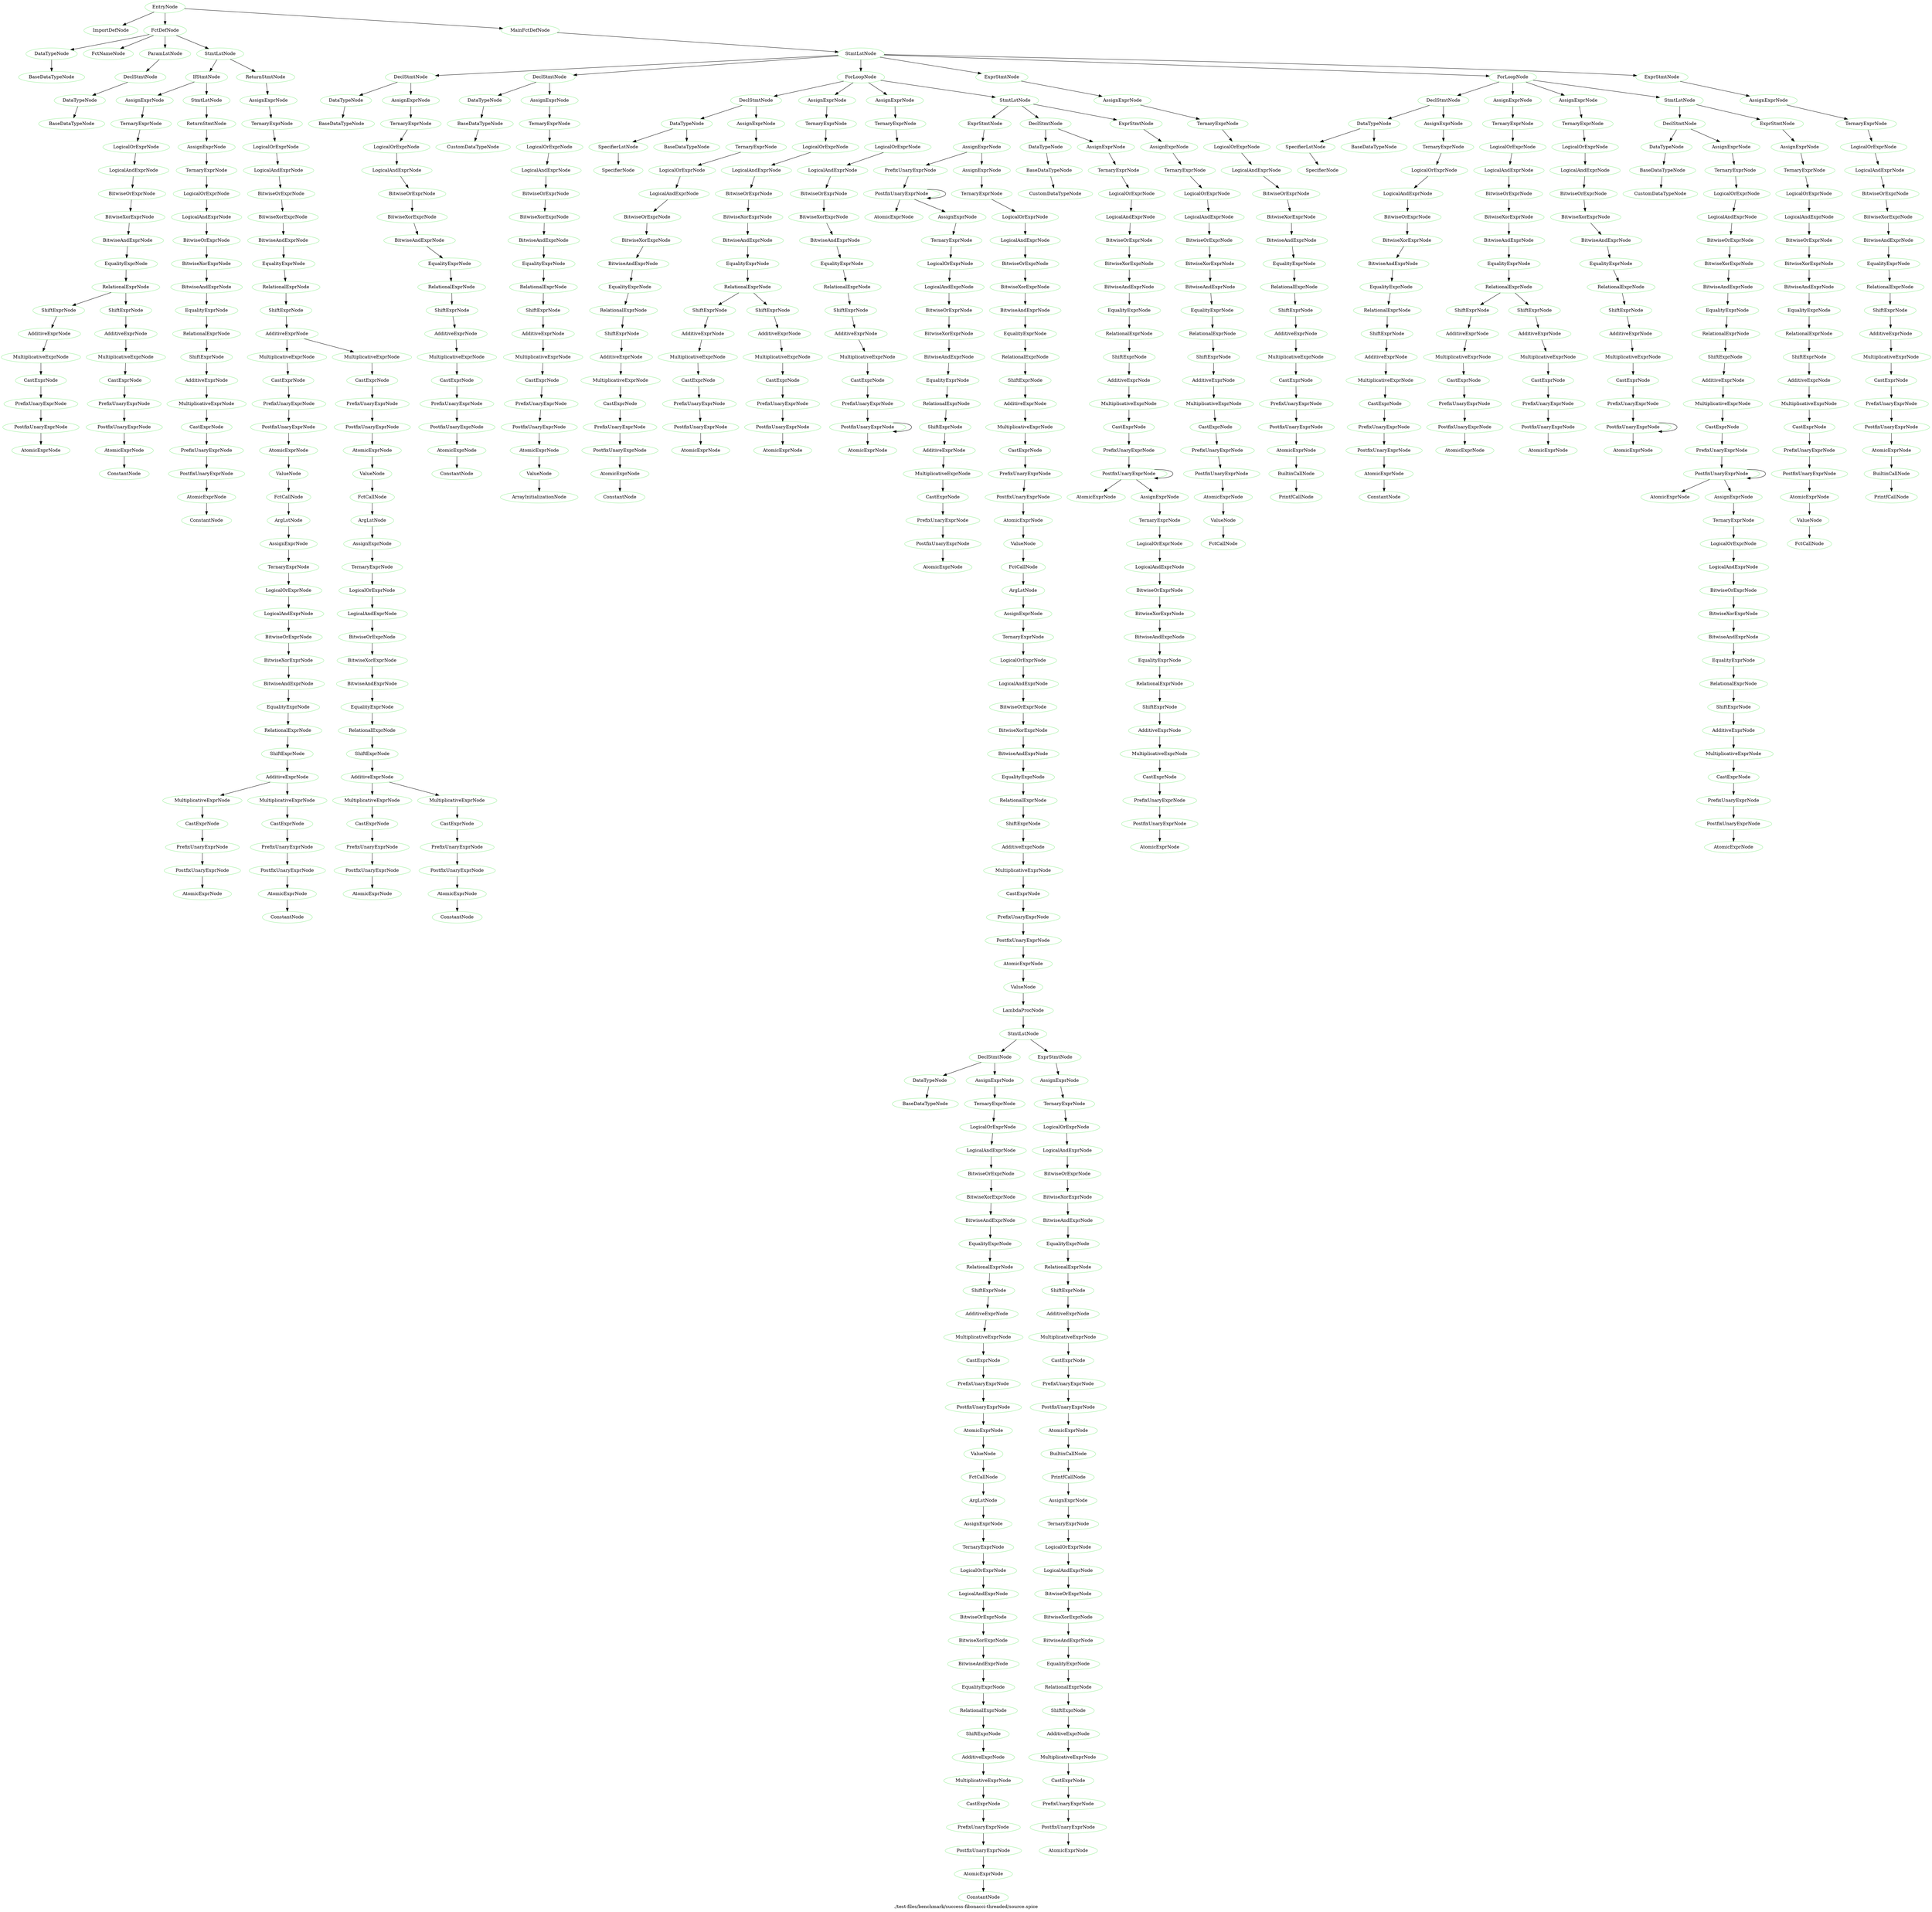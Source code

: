 digraph {
 rankdir="TB";
 label="./test-files/benchmark/success-fibonacci-threaded/source.spice";
 L1C1_EntryNode [color="lightgreen",label="EntryNode"];
 L1C1_ImportDefNode [color="lightgreen",label="ImportDefNode"];
 L1C1_EntryNode -> L1C1_ImportDefNode;
 L3C1_FctDefNode [color="lightgreen",label="FctDefNode"];
 L1C1_EntryNode -> L3C1_FctDefNode;
 L3C3_DataTypeNode [color="lightgreen",label="DataTypeNode"];
 L3C1_FctDefNode -> L3C3_DataTypeNode;
 L3C3_BaseDataTypeNode [color="lightgreen",label="BaseDataTypeNode"];
 L3C3_DataTypeNode -> L3C3_BaseDataTypeNode;
 L3C8_FctNameNode [color="lightgreen",label="FctNameNode"];
 L3C1_FctDefNode -> L3C8_FctNameNode;
 L3C12_ParamLstNode [color="lightgreen",label="ParamLstNode"];
 L3C1_FctDefNode -> L3C12_ParamLstNode;
 L3C12_DeclStmtNode [color="lightgreen",label="DeclStmtNode"];
 L3C12_ParamLstNode -> L3C12_DeclStmtNode;
 L3C12_DataTypeNode [color="lightgreen",label="DataTypeNode"];
 L3C12_DeclStmtNode -> L3C12_DataTypeNode;
 L3C12_BaseDataTypeNode [color="lightgreen",label="BaseDataTypeNode"];
 L3C12_DataTypeNode -> L3C12_BaseDataTypeNode;
 L3C19_StmtLstNode [color="lightgreen",label="StmtLstNode"];
 L3C1_FctDefNode -> L3C19_StmtLstNode;
 L4C5_IfStmtNode [color="lightgreen",label="IfStmtNode"];
 L3C19_StmtLstNode -> L4C5_IfStmtNode;
 L4C8_AssignExprNode [color="lightgreen",label="AssignExprNode"];
 L4C5_IfStmtNode -> L4C8_AssignExprNode;
 L4C8_TernaryExprNode [color="lightgreen",label="TernaryExprNode"];
 L4C8_AssignExprNode -> L4C8_TernaryExprNode;
 L4C8_LogicalOrExprNode [color="lightgreen",label="LogicalOrExprNode"];
 L4C8_TernaryExprNode -> L4C8_LogicalOrExprNode;
 L4C8_LogicalAndExprNode [color="lightgreen",label="LogicalAndExprNode"];
 L4C8_LogicalOrExprNode -> L4C8_LogicalAndExprNode;
 L4C8_BitwiseOrExprNode [color="lightgreen",label="BitwiseOrExprNode"];
 L4C8_LogicalAndExprNode -> L4C8_BitwiseOrExprNode;
 L4C8_BitwiseXorExprNode [color="lightgreen",label="BitwiseXorExprNode"];
 L4C8_BitwiseOrExprNode -> L4C8_BitwiseXorExprNode;
 L4C8_BitwiseAndExprNode [color="lightgreen",label="BitwiseAndExprNode"];
 L4C8_BitwiseXorExprNode -> L4C8_BitwiseAndExprNode;
 L4C8_EqualityExprNode [color="lightgreen",label="EqualityExprNode"];
 L4C8_BitwiseAndExprNode -> L4C8_EqualityExprNode;
 L4C8_RelationalExprNode [color="lightgreen",label="RelationalExprNode"];
 L4C8_EqualityExprNode -> L4C8_RelationalExprNode;
 L4C8_ShiftExprNode [color="lightgreen",label="ShiftExprNode"];
 L4C8_RelationalExprNode -> L4C8_ShiftExprNode;
 L4C8_AdditiveExprNode [color="lightgreen",label="AdditiveExprNode"];
 L4C8_ShiftExprNode -> L4C8_AdditiveExprNode;
 L4C8_MultiplicativeExprNode [color="lightgreen",label="MultiplicativeExprNode"];
 L4C8_AdditiveExprNode -> L4C8_MultiplicativeExprNode;
 L4C8_CastExprNode [color="lightgreen",label="CastExprNode"];
 L4C8_MultiplicativeExprNode -> L4C8_CastExprNode;
 L4C8_PrefixUnaryExprNode [color="lightgreen",label="PrefixUnaryExprNode"];
 L4C8_CastExprNode -> L4C8_PrefixUnaryExprNode;
 L4C8_PostfixUnaryExprNode [color="lightgreen",label="PostfixUnaryExprNode"];
 L4C8_PrefixUnaryExprNode -> L4C8_PostfixUnaryExprNode;
 L4C8_AtomicExprNode [color="lightgreen",label="AtomicExprNode"];
 L4C8_PostfixUnaryExprNode -> L4C8_AtomicExprNode;
 L4C13_ShiftExprNode [color="lightgreen",label="ShiftExprNode"];
 L4C8_RelationalExprNode -> L4C13_ShiftExprNode;
 L4C13_AdditiveExprNode [color="lightgreen",label="AdditiveExprNode"];
 L4C13_ShiftExprNode -> L4C13_AdditiveExprNode;
 L4C13_MultiplicativeExprNode [color="lightgreen",label="MultiplicativeExprNode"];
 L4C13_AdditiveExprNode -> L4C13_MultiplicativeExprNode;
 L4C13_CastExprNode [color="lightgreen",label="CastExprNode"];
 L4C13_MultiplicativeExprNode -> L4C13_CastExprNode;
 L4C13_PrefixUnaryExprNode [color="lightgreen",label="PrefixUnaryExprNode"];
 L4C13_CastExprNode -> L4C13_PrefixUnaryExprNode;
 L4C13_PostfixUnaryExprNode [color="lightgreen",label="PostfixUnaryExprNode"];
 L4C13_PrefixUnaryExprNode -> L4C13_PostfixUnaryExprNode;
 L4C13_AtomicExprNode [color="lightgreen",label="AtomicExprNode"];
 L4C13_PostfixUnaryExprNode -> L4C13_AtomicExprNode;
 L4C13_ConstantNode [color="lightgreen",label="ConstantNode"];
 L4C13_AtomicExprNode -> L4C13_ConstantNode;
 L4C15_StmtLstNode [color="lightgreen",label="StmtLstNode"];
 L4C5_IfStmtNode -> L4C15_StmtLstNode;
 L4C17_ReturnStmtNode [color="lightgreen",label="ReturnStmtNode"];
 L4C15_StmtLstNode -> L4C17_ReturnStmtNode;
 L4C24_AssignExprNode [color="lightgreen",label="AssignExprNode"];
 L4C17_ReturnStmtNode -> L4C24_AssignExprNode;
 L4C24_TernaryExprNode [color="lightgreen",label="TernaryExprNode"];
 L4C24_AssignExprNode -> L4C24_TernaryExprNode;
 L4C24_LogicalOrExprNode [color="lightgreen",label="LogicalOrExprNode"];
 L4C24_TernaryExprNode -> L4C24_LogicalOrExprNode;
 L4C24_LogicalAndExprNode [color="lightgreen",label="LogicalAndExprNode"];
 L4C24_LogicalOrExprNode -> L4C24_LogicalAndExprNode;
 L4C24_BitwiseOrExprNode [color="lightgreen",label="BitwiseOrExprNode"];
 L4C24_LogicalAndExprNode -> L4C24_BitwiseOrExprNode;
 L4C24_BitwiseXorExprNode [color="lightgreen",label="BitwiseXorExprNode"];
 L4C24_BitwiseOrExprNode -> L4C24_BitwiseXorExprNode;
 L4C24_BitwiseAndExprNode [color="lightgreen",label="BitwiseAndExprNode"];
 L4C24_BitwiseXorExprNode -> L4C24_BitwiseAndExprNode;
 L4C24_EqualityExprNode [color="lightgreen",label="EqualityExprNode"];
 L4C24_BitwiseAndExprNode -> L4C24_EqualityExprNode;
 L4C24_RelationalExprNode [color="lightgreen",label="RelationalExprNode"];
 L4C24_EqualityExprNode -> L4C24_RelationalExprNode;
 L4C24_ShiftExprNode [color="lightgreen",label="ShiftExprNode"];
 L4C24_RelationalExprNode -> L4C24_ShiftExprNode;
 L4C24_AdditiveExprNode [color="lightgreen",label="AdditiveExprNode"];
 L4C24_ShiftExprNode -> L4C24_AdditiveExprNode;
 L4C24_MultiplicativeExprNode [color="lightgreen",label="MultiplicativeExprNode"];
 L4C24_AdditiveExprNode -> L4C24_MultiplicativeExprNode;
 L4C24_CastExprNode [color="lightgreen",label="CastExprNode"];
 L4C24_MultiplicativeExprNode -> L4C24_CastExprNode;
 L4C24_PrefixUnaryExprNode [color="lightgreen",label="PrefixUnaryExprNode"];
 L4C24_CastExprNode -> L4C24_PrefixUnaryExprNode;
 L4C24_PostfixUnaryExprNode [color="lightgreen",label="PostfixUnaryExprNode"];
 L4C24_PrefixUnaryExprNode -> L4C24_PostfixUnaryExprNode;
 L4C24_AtomicExprNode [color="lightgreen",label="AtomicExprNode"];
 L4C24_PostfixUnaryExprNode -> L4C24_AtomicExprNode;
 L4C24_ConstantNode [color="lightgreen",label="ConstantNode"];
 L4C24_AtomicExprNode -> L4C24_ConstantNode;
 L5C5_ReturnStmtNode [color="lightgreen",label="ReturnStmtNode"];
 L3C19_StmtLstNode -> L5C5_ReturnStmtNode;
 L5C12_AssignExprNode [color="lightgreen",label="AssignExprNode"];
 L5C5_ReturnStmtNode -> L5C12_AssignExprNode;
 L5C12_TernaryExprNode [color="lightgreen",label="TernaryExprNode"];
 L5C12_AssignExprNode -> L5C12_TernaryExprNode;
 L5C12_LogicalOrExprNode [color="lightgreen",label="LogicalOrExprNode"];
 L5C12_TernaryExprNode -> L5C12_LogicalOrExprNode;
 L5C12_LogicalAndExprNode [color="lightgreen",label="LogicalAndExprNode"];
 L5C12_LogicalOrExprNode -> L5C12_LogicalAndExprNode;
 L5C12_BitwiseOrExprNode [color="lightgreen",label="BitwiseOrExprNode"];
 L5C12_LogicalAndExprNode -> L5C12_BitwiseOrExprNode;
 L5C12_BitwiseXorExprNode [color="lightgreen",label="BitwiseXorExprNode"];
 L5C12_BitwiseOrExprNode -> L5C12_BitwiseXorExprNode;
 L5C12_BitwiseAndExprNode [color="lightgreen",label="BitwiseAndExprNode"];
 L5C12_BitwiseXorExprNode -> L5C12_BitwiseAndExprNode;
 L5C12_EqualityExprNode [color="lightgreen",label="EqualityExprNode"];
 L5C12_BitwiseAndExprNode -> L5C12_EqualityExprNode;
 L5C12_RelationalExprNode [color="lightgreen",label="RelationalExprNode"];
 L5C12_EqualityExprNode -> L5C12_RelationalExprNode;
 L5C12_ShiftExprNode [color="lightgreen",label="ShiftExprNode"];
 L5C12_RelationalExprNode -> L5C12_ShiftExprNode;
 L5C12_AdditiveExprNode [color="lightgreen",label="AdditiveExprNode"];
 L5C12_ShiftExprNode -> L5C12_AdditiveExprNode;
 L5C12_MultiplicativeExprNode [color="lightgreen",label="MultiplicativeExprNode"];
 L5C12_AdditiveExprNode -> L5C12_MultiplicativeExprNode;
 L5C12_CastExprNode [color="lightgreen",label="CastExprNode"];
 L5C12_MultiplicativeExprNode -> L5C12_CastExprNode;
 L5C12_PrefixUnaryExprNode [color="lightgreen",label="PrefixUnaryExprNode"];
 L5C12_CastExprNode -> L5C12_PrefixUnaryExprNode;
 L5C12_PostfixUnaryExprNode [color="lightgreen",label="PostfixUnaryExprNode"];
 L5C12_PrefixUnaryExprNode -> L5C12_PostfixUnaryExprNode;
 L5C12_AtomicExprNode [color="lightgreen",label="AtomicExprNode"];
 L5C12_PostfixUnaryExprNode -> L5C12_AtomicExprNode;
 L5C12_ValueNode [color="lightgreen",label="ValueNode"];
 L5C12_AtomicExprNode -> L5C12_ValueNode;
 L5C12_FctCallNode [color="lightgreen",label="FctCallNode"];
 L5C12_ValueNode -> L5C12_FctCallNode;
 L5C16_ArgLstNode [color="lightgreen",label="ArgLstNode"];
 L5C12_FctCallNode -> L5C16_ArgLstNode;
 L5C16_AssignExprNode [color="lightgreen",label="AssignExprNode"];
 L5C16_ArgLstNode -> L5C16_AssignExprNode;
 L5C16_TernaryExprNode [color="lightgreen",label="TernaryExprNode"];
 L5C16_AssignExprNode -> L5C16_TernaryExprNode;
 L5C16_LogicalOrExprNode [color="lightgreen",label="LogicalOrExprNode"];
 L5C16_TernaryExprNode -> L5C16_LogicalOrExprNode;
 L5C16_LogicalAndExprNode [color="lightgreen",label="LogicalAndExprNode"];
 L5C16_LogicalOrExprNode -> L5C16_LogicalAndExprNode;
 L5C16_BitwiseOrExprNode [color="lightgreen",label="BitwiseOrExprNode"];
 L5C16_LogicalAndExprNode -> L5C16_BitwiseOrExprNode;
 L5C16_BitwiseXorExprNode [color="lightgreen",label="BitwiseXorExprNode"];
 L5C16_BitwiseOrExprNode -> L5C16_BitwiseXorExprNode;
 L5C16_BitwiseAndExprNode [color="lightgreen",label="BitwiseAndExprNode"];
 L5C16_BitwiseXorExprNode -> L5C16_BitwiseAndExprNode;
 L5C16_EqualityExprNode [color="lightgreen",label="EqualityExprNode"];
 L5C16_BitwiseAndExprNode -> L5C16_EqualityExprNode;
 L5C16_RelationalExprNode [color="lightgreen",label="RelationalExprNode"];
 L5C16_EqualityExprNode -> L5C16_RelationalExprNode;
 L5C16_ShiftExprNode [color="lightgreen",label="ShiftExprNode"];
 L5C16_RelationalExprNode -> L5C16_ShiftExprNode;
 L5C16_AdditiveExprNode [color="lightgreen",label="AdditiveExprNode"];
 L5C16_ShiftExprNode -> L5C16_AdditiveExprNode;
 L5C16_MultiplicativeExprNode [color="lightgreen",label="MultiplicativeExprNode"];
 L5C16_AdditiveExprNode -> L5C16_MultiplicativeExprNode;
 L5C16_CastExprNode [color="lightgreen",label="CastExprNode"];
 L5C16_MultiplicativeExprNode -> L5C16_CastExprNode;
 L5C16_PrefixUnaryExprNode [color="lightgreen",label="PrefixUnaryExprNode"];
 L5C16_CastExprNode -> L5C16_PrefixUnaryExprNode;
 L5C16_PostfixUnaryExprNode [color="lightgreen",label="PostfixUnaryExprNode"];
 L5C16_PrefixUnaryExprNode -> L5C16_PostfixUnaryExprNode;
 L5C16_AtomicExprNode [color="lightgreen",label="AtomicExprNode"];
 L5C16_PostfixUnaryExprNode -> L5C16_AtomicExprNode;
 L5C20_MultiplicativeExprNode [color="lightgreen",label="MultiplicativeExprNode"];
 L5C16_AdditiveExprNode -> L5C20_MultiplicativeExprNode;
 L5C20_CastExprNode [color="lightgreen",label="CastExprNode"];
 L5C20_MultiplicativeExprNode -> L5C20_CastExprNode;
 L5C20_PrefixUnaryExprNode [color="lightgreen",label="PrefixUnaryExprNode"];
 L5C20_CastExprNode -> L5C20_PrefixUnaryExprNode;
 L5C20_PostfixUnaryExprNode [color="lightgreen",label="PostfixUnaryExprNode"];
 L5C20_PrefixUnaryExprNode -> L5C20_PostfixUnaryExprNode;
 L5C20_AtomicExprNode [color="lightgreen",label="AtomicExprNode"];
 L5C20_PostfixUnaryExprNode -> L5C20_AtomicExprNode;
 L5C20_ConstantNode [color="lightgreen",label="ConstantNode"];
 L5C20_AtomicExprNode -> L5C20_ConstantNode;
 L5C25_MultiplicativeExprNode [color="lightgreen",label="MultiplicativeExprNode"];
 L5C12_AdditiveExprNode -> L5C25_MultiplicativeExprNode;
 L5C25_CastExprNode [color="lightgreen",label="CastExprNode"];
 L5C25_MultiplicativeExprNode -> L5C25_CastExprNode;
 L5C25_PrefixUnaryExprNode [color="lightgreen",label="PrefixUnaryExprNode"];
 L5C25_CastExprNode -> L5C25_PrefixUnaryExprNode;
 L5C25_PostfixUnaryExprNode [color="lightgreen",label="PostfixUnaryExprNode"];
 L5C25_PrefixUnaryExprNode -> L5C25_PostfixUnaryExprNode;
 L5C25_AtomicExprNode [color="lightgreen",label="AtomicExprNode"];
 L5C25_PostfixUnaryExprNode -> L5C25_AtomicExprNode;
 L5C25_ValueNode [color="lightgreen",label="ValueNode"];
 L5C25_AtomicExprNode -> L5C25_ValueNode;
 L5C25_FctCallNode [color="lightgreen",label="FctCallNode"];
 L5C25_ValueNode -> L5C25_FctCallNode;
 L5C29_ArgLstNode [color="lightgreen",label="ArgLstNode"];
 L5C25_FctCallNode -> L5C29_ArgLstNode;
 L5C29_AssignExprNode [color="lightgreen",label="AssignExprNode"];
 L5C29_ArgLstNode -> L5C29_AssignExprNode;
 L5C29_TernaryExprNode [color="lightgreen",label="TernaryExprNode"];
 L5C29_AssignExprNode -> L5C29_TernaryExprNode;
 L5C29_LogicalOrExprNode [color="lightgreen",label="LogicalOrExprNode"];
 L5C29_TernaryExprNode -> L5C29_LogicalOrExprNode;
 L5C29_LogicalAndExprNode [color="lightgreen",label="LogicalAndExprNode"];
 L5C29_LogicalOrExprNode -> L5C29_LogicalAndExprNode;
 L5C29_BitwiseOrExprNode [color="lightgreen",label="BitwiseOrExprNode"];
 L5C29_LogicalAndExprNode -> L5C29_BitwiseOrExprNode;
 L5C29_BitwiseXorExprNode [color="lightgreen",label="BitwiseXorExprNode"];
 L5C29_BitwiseOrExprNode -> L5C29_BitwiseXorExprNode;
 L5C29_BitwiseAndExprNode [color="lightgreen",label="BitwiseAndExprNode"];
 L5C29_BitwiseXorExprNode -> L5C29_BitwiseAndExprNode;
 L5C29_EqualityExprNode [color="lightgreen",label="EqualityExprNode"];
 L5C29_BitwiseAndExprNode -> L5C29_EqualityExprNode;
 L5C29_RelationalExprNode [color="lightgreen",label="RelationalExprNode"];
 L5C29_EqualityExprNode -> L5C29_RelationalExprNode;
 L5C29_ShiftExprNode [color="lightgreen",label="ShiftExprNode"];
 L5C29_RelationalExprNode -> L5C29_ShiftExprNode;
 L5C29_AdditiveExprNode [color="lightgreen",label="AdditiveExprNode"];
 L5C29_ShiftExprNode -> L5C29_AdditiveExprNode;
 L5C29_MultiplicativeExprNode [color="lightgreen",label="MultiplicativeExprNode"];
 L5C29_AdditiveExprNode -> L5C29_MultiplicativeExprNode;
 L5C29_CastExprNode [color="lightgreen",label="CastExprNode"];
 L5C29_MultiplicativeExprNode -> L5C29_CastExprNode;
 L5C29_PrefixUnaryExprNode [color="lightgreen",label="PrefixUnaryExprNode"];
 L5C29_CastExprNode -> L5C29_PrefixUnaryExprNode;
 L5C29_PostfixUnaryExprNode [color="lightgreen",label="PostfixUnaryExprNode"];
 L5C29_PrefixUnaryExprNode -> L5C29_PostfixUnaryExprNode;
 L5C29_AtomicExprNode [color="lightgreen",label="AtomicExprNode"];
 L5C29_PostfixUnaryExprNode -> L5C29_AtomicExprNode;
 L5C33_MultiplicativeExprNode [color="lightgreen",label="MultiplicativeExprNode"];
 L5C29_AdditiveExprNode -> L5C33_MultiplicativeExprNode;
 L5C33_CastExprNode [color="lightgreen",label="CastExprNode"];
 L5C33_MultiplicativeExprNode -> L5C33_CastExprNode;
 L5C33_PrefixUnaryExprNode [color="lightgreen",label="PrefixUnaryExprNode"];
 L5C33_CastExprNode -> L5C33_PrefixUnaryExprNode;
 L5C33_PostfixUnaryExprNode [color="lightgreen",label="PostfixUnaryExprNode"];
 L5C33_PrefixUnaryExprNode -> L5C33_PostfixUnaryExprNode;
 L5C33_AtomicExprNode [color="lightgreen",label="AtomicExprNode"];
 L5C33_PostfixUnaryExprNode -> L5C33_AtomicExprNode;
 L5C33_ConstantNode [color="lightgreen",label="ConstantNode"];
 L5C33_AtomicExprNode -> L5C33_ConstantNode;
 L8C1_MainFctDefNode [color="lightgreen",label="MainFctDefNode"];
 L1C1_EntryNode -> L8C1_MainFctDefNode;
 L8C15_StmtLstNode [color="lightgreen",label="StmtLstNode"];
 L8C1_MainFctDefNode -> L8C15_StmtLstNode;
 L9C5_DeclStmtNode [color="lightgreen",label="DeclStmtNode"];
 L8C15_StmtLstNode -> L9C5_DeclStmtNode;
 L9C5_DataTypeNode [color="lightgreen",label="DataTypeNode"];
 L9C5_DeclStmtNode -> L9C5_DataTypeNode;
 L9C5_BaseDataTypeNode [color="lightgreen",label="BaseDataTypeNode"];
 L9C5_DataTypeNode -> L9C5_BaseDataTypeNode;
 L9C23_AssignExprNode [color="lightgreen",label="AssignExprNode"];
 L9C5_DeclStmtNode -> L9C23_AssignExprNode;
 L9C23_TernaryExprNode [color="lightgreen",label="TernaryExprNode"];
 L9C23_AssignExprNode -> L9C23_TernaryExprNode;
 L9C23_LogicalOrExprNode [color="lightgreen",label="LogicalOrExprNode"];
 L9C23_TernaryExprNode -> L9C23_LogicalOrExprNode;
 L9C23_LogicalAndExprNode [color="lightgreen",label="LogicalAndExprNode"];
 L9C23_LogicalOrExprNode -> L9C23_LogicalAndExprNode;
 L9C23_BitwiseOrExprNode [color="lightgreen",label="BitwiseOrExprNode"];
 L9C23_LogicalAndExprNode -> L9C23_BitwiseOrExprNode;
 L9C23_BitwiseXorExprNode [color="lightgreen",label="BitwiseXorExprNode"];
 L9C23_BitwiseOrExprNode -> L9C23_BitwiseXorExprNode;
 L9C23_BitwiseAndExprNode [color="lightgreen",label="BitwiseAndExprNode"];
 L9C23_BitwiseXorExprNode -> L9C23_BitwiseAndExprNode;
 L9C23_EqualityExprNode [color="lightgreen",label="EqualityExprNode"];
 L9C23_BitwiseAndExprNode -> L9C23_EqualityExprNode;
 L9C23_RelationalExprNode [color="lightgreen",label="RelationalExprNode"];
 L9C23_EqualityExprNode -> L9C23_RelationalExprNode;
 L9C23_ShiftExprNode [color="lightgreen",label="ShiftExprNode"];
 L9C23_RelationalExprNode -> L9C23_ShiftExprNode;
 L9C23_AdditiveExprNode [color="lightgreen",label="AdditiveExprNode"];
 L9C23_ShiftExprNode -> L9C23_AdditiveExprNode;
 L9C23_MultiplicativeExprNode [color="lightgreen",label="MultiplicativeExprNode"];
 L9C23_AdditiveExprNode -> L9C23_MultiplicativeExprNode;
 L9C23_CastExprNode [color="lightgreen",label="CastExprNode"];
 L9C23_MultiplicativeExprNode -> L9C23_CastExprNode;
 L9C23_PrefixUnaryExprNode [color="lightgreen",label="PrefixUnaryExprNode"];
 L9C23_CastExprNode -> L9C23_PrefixUnaryExprNode;
 L9C23_PostfixUnaryExprNode [color="lightgreen",label="PostfixUnaryExprNode"];
 L9C23_PrefixUnaryExprNode -> L9C23_PostfixUnaryExprNode;
 L9C23_AtomicExprNode [color="lightgreen",label="AtomicExprNode"];
 L9C23_PostfixUnaryExprNode -> L9C23_AtomicExprNode;
 L9C23_ConstantNode [color="lightgreen",label="ConstantNode"];
 L9C23_AtomicExprNode -> L9C23_ConstantNode;
 L10C5_DeclStmtNode [color="lightgreen",label="DeclStmtNode"];
 L8C15_StmtLstNode -> L10C5_DeclStmtNode;
 L10C5_DataTypeNode [color="lightgreen",label="DataTypeNode"];
 L10C5_DeclStmtNode -> L10C5_DataTypeNode;
 L10C5_BaseDataTypeNode [color="lightgreen",label="BaseDataTypeNode"];
 L10C5_DataTypeNode -> L10C5_BaseDataTypeNode;
 L10C5_CustomDataTypeNode [color="lightgreen",label="CustomDataTypeNode"];
 L10C5_BaseDataTypeNode -> L10C5_CustomDataTypeNode;
 L10C25_AssignExprNode [color="lightgreen",label="AssignExprNode"];
 L10C5_DeclStmtNode -> L10C25_AssignExprNode;
 L10C25_TernaryExprNode [color="lightgreen",label="TernaryExprNode"];
 L10C25_AssignExprNode -> L10C25_TernaryExprNode;
 L10C25_LogicalOrExprNode [color="lightgreen",label="LogicalOrExprNode"];
 L10C25_TernaryExprNode -> L10C25_LogicalOrExprNode;
 L10C25_LogicalAndExprNode [color="lightgreen",label="LogicalAndExprNode"];
 L10C25_LogicalOrExprNode -> L10C25_LogicalAndExprNode;
 L10C25_BitwiseOrExprNode [color="lightgreen",label="BitwiseOrExprNode"];
 L10C25_LogicalAndExprNode -> L10C25_BitwiseOrExprNode;
 L10C25_BitwiseXorExprNode [color="lightgreen",label="BitwiseXorExprNode"];
 L10C25_BitwiseOrExprNode -> L10C25_BitwiseXorExprNode;
 L10C25_BitwiseAndExprNode [color="lightgreen",label="BitwiseAndExprNode"];
 L10C25_BitwiseXorExprNode -> L10C25_BitwiseAndExprNode;
 L10C25_EqualityExprNode [color="lightgreen",label="EqualityExprNode"];
 L10C25_BitwiseAndExprNode -> L10C25_EqualityExprNode;
 L10C25_RelationalExprNode [color="lightgreen",label="RelationalExprNode"];
 L10C25_EqualityExprNode -> L10C25_RelationalExprNode;
 L10C25_ShiftExprNode [color="lightgreen",label="ShiftExprNode"];
 L10C25_RelationalExprNode -> L10C25_ShiftExprNode;
 L10C25_AdditiveExprNode [color="lightgreen",label="AdditiveExprNode"];
 L10C25_ShiftExprNode -> L10C25_AdditiveExprNode;
 L10C25_MultiplicativeExprNode [color="lightgreen",label="MultiplicativeExprNode"];
 L10C25_AdditiveExprNode -> L10C25_MultiplicativeExprNode;
 L10C25_CastExprNode [color="lightgreen",label="CastExprNode"];
 L10C25_MultiplicativeExprNode -> L10C25_CastExprNode;
 L10C25_PrefixUnaryExprNode [color="lightgreen",label="PrefixUnaryExprNode"];
 L10C25_CastExprNode -> L10C25_PrefixUnaryExprNode;
 L10C25_PostfixUnaryExprNode [color="lightgreen",label="PostfixUnaryExprNode"];
 L10C25_PrefixUnaryExprNode -> L10C25_PostfixUnaryExprNode;
 L10C25_AtomicExprNode [color="lightgreen",label="AtomicExprNode"];
 L10C25_PostfixUnaryExprNode -> L10C25_AtomicExprNode;
 L10C25_ValueNode [color="lightgreen",label="ValueNode"];
 L10C25_AtomicExprNode -> L10C25_ValueNode;
 L10C25_ArrayInitializationNode [color="lightgreen",label="ArrayInitializationNode"];
 L10C25_ValueNode -> L10C25_ArrayInitializationNode;
 L11C5_ForLoopNode [color="lightgreen",label="ForLoopNode"];
 L8C15_StmtLstNode -> L11C5_ForLoopNode;
 L11C9_DeclStmtNode [color="lightgreen",label="DeclStmtNode"];
 L11C5_ForLoopNode -> L11C9_DeclStmtNode;
 L11C9_DataTypeNode [color="lightgreen",label="DataTypeNode"];
 L11C9_DeclStmtNode -> L11C9_DataTypeNode;
 L11C9_SpecifierLstNode [color="lightgreen",label="SpecifierLstNode"];
 L11C9_DataTypeNode -> L11C9_SpecifierLstNode;
 L11C9_SpecifierNode [color="lightgreen",label="SpecifierNode"];
 L11C9_SpecifierLstNode -> L11C9_SpecifierNode;
 L11C18_BaseDataTypeNode [color="lightgreen",label="BaseDataTypeNode"];
 L11C9_DataTypeNode -> L11C18_BaseDataTypeNode;
 L11C26_AssignExprNode [color="lightgreen",label="AssignExprNode"];
 L11C9_DeclStmtNode -> L11C26_AssignExprNode;
 L11C26_TernaryExprNode [color="lightgreen",label="TernaryExprNode"];
 L11C26_AssignExprNode -> L11C26_TernaryExprNode;
 L11C26_LogicalOrExprNode [color="lightgreen",label="LogicalOrExprNode"];
 L11C26_TernaryExprNode -> L11C26_LogicalOrExprNode;
 L11C26_LogicalAndExprNode [color="lightgreen",label="LogicalAndExprNode"];
 L11C26_LogicalOrExprNode -> L11C26_LogicalAndExprNode;
 L11C26_BitwiseOrExprNode [color="lightgreen",label="BitwiseOrExprNode"];
 L11C26_LogicalAndExprNode -> L11C26_BitwiseOrExprNode;
 L11C26_BitwiseXorExprNode [color="lightgreen",label="BitwiseXorExprNode"];
 L11C26_BitwiseOrExprNode -> L11C26_BitwiseXorExprNode;
 L11C26_BitwiseAndExprNode [color="lightgreen",label="BitwiseAndExprNode"];
 L11C26_BitwiseXorExprNode -> L11C26_BitwiseAndExprNode;
 L11C26_EqualityExprNode [color="lightgreen",label="EqualityExprNode"];
 L11C26_BitwiseAndExprNode -> L11C26_EqualityExprNode;
 L11C26_RelationalExprNode [color="lightgreen",label="RelationalExprNode"];
 L11C26_EqualityExprNode -> L11C26_RelationalExprNode;
 L11C26_ShiftExprNode [color="lightgreen",label="ShiftExprNode"];
 L11C26_RelationalExprNode -> L11C26_ShiftExprNode;
 L11C26_AdditiveExprNode [color="lightgreen",label="AdditiveExprNode"];
 L11C26_ShiftExprNode -> L11C26_AdditiveExprNode;
 L11C26_MultiplicativeExprNode [color="lightgreen",label="MultiplicativeExprNode"];
 L11C26_AdditiveExprNode -> L11C26_MultiplicativeExprNode;
 L11C26_CastExprNode [color="lightgreen",label="CastExprNode"];
 L11C26_MultiplicativeExprNode -> L11C26_CastExprNode;
 L11C26_PrefixUnaryExprNode [color="lightgreen",label="PrefixUnaryExprNode"];
 L11C26_CastExprNode -> L11C26_PrefixUnaryExprNode;
 L11C26_PostfixUnaryExprNode [color="lightgreen",label="PostfixUnaryExprNode"];
 L11C26_PrefixUnaryExprNode -> L11C26_PostfixUnaryExprNode;
 L11C26_AtomicExprNode [color="lightgreen",label="AtomicExprNode"];
 L11C26_PostfixUnaryExprNode -> L11C26_AtomicExprNode;
 L11C26_ConstantNode [color="lightgreen",label="ConstantNode"];
 L11C26_AtomicExprNode -> L11C26_ConstantNode;
 L11C29_AssignExprNode [color="lightgreen",label="AssignExprNode"];
 L11C5_ForLoopNode -> L11C29_AssignExprNode;
 L11C29_TernaryExprNode [color="lightgreen",label="TernaryExprNode"];
 L11C29_AssignExprNode -> L11C29_TernaryExprNode;
 L11C29_LogicalOrExprNode [color="lightgreen",label="LogicalOrExprNode"];
 L11C29_TernaryExprNode -> L11C29_LogicalOrExprNode;
 L11C29_LogicalAndExprNode [color="lightgreen",label="LogicalAndExprNode"];
 L11C29_LogicalOrExprNode -> L11C29_LogicalAndExprNode;
 L11C29_BitwiseOrExprNode [color="lightgreen",label="BitwiseOrExprNode"];
 L11C29_LogicalAndExprNode -> L11C29_BitwiseOrExprNode;
 L11C29_BitwiseXorExprNode [color="lightgreen",label="BitwiseXorExprNode"];
 L11C29_BitwiseOrExprNode -> L11C29_BitwiseXorExprNode;
 L11C29_BitwiseAndExprNode [color="lightgreen",label="BitwiseAndExprNode"];
 L11C29_BitwiseXorExprNode -> L11C29_BitwiseAndExprNode;
 L11C29_EqualityExprNode [color="lightgreen",label="EqualityExprNode"];
 L11C29_BitwiseAndExprNode -> L11C29_EqualityExprNode;
 L11C29_RelationalExprNode [color="lightgreen",label="RelationalExprNode"];
 L11C29_EqualityExprNode -> L11C29_RelationalExprNode;
 L11C29_ShiftExprNode [color="lightgreen",label="ShiftExprNode"];
 L11C29_RelationalExprNode -> L11C29_ShiftExprNode;
 L11C29_AdditiveExprNode [color="lightgreen",label="AdditiveExprNode"];
 L11C29_ShiftExprNode -> L11C29_AdditiveExprNode;
 L11C29_MultiplicativeExprNode [color="lightgreen",label="MultiplicativeExprNode"];
 L11C29_AdditiveExprNode -> L11C29_MultiplicativeExprNode;
 L11C29_CastExprNode [color="lightgreen",label="CastExprNode"];
 L11C29_MultiplicativeExprNode -> L11C29_CastExprNode;
 L11C29_PrefixUnaryExprNode [color="lightgreen",label="PrefixUnaryExprNode"];
 L11C29_CastExprNode -> L11C29_PrefixUnaryExprNode;
 L11C29_PostfixUnaryExprNode [color="lightgreen",label="PostfixUnaryExprNode"];
 L11C29_PrefixUnaryExprNode -> L11C29_PostfixUnaryExprNode;
 L11C29_AtomicExprNode [color="lightgreen",label="AtomicExprNode"];
 L11C29_PostfixUnaryExprNode -> L11C29_AtomicExprNode;
 L11C33_ShiftExprNode [color="lightgreen",label="ShiftExprNode"];
 L11C29_RelationalExprNode -> L11C33_ShiftExprNode;
 L11C33_AdditiveExprNode [color="lightgreen",label="AdditiveExprNode"];
 L11C33_ShiftExprNode -> L11C33_AdditiveExprNode;
 L11C33_MultiplicativeExprNode [color="lightgreen",label="MultiplicativeExprNode"];
 L11C33_AdditiveExprNode -> L11C33_MultiplicativeExprNode;
 L11C33_CastExprNode [color="lightgreen",label="CastExprNode"];
 L11C33_MultiplicativeExprNode -> L11C33_CastExprNode;
 L11C33_PrefixUnaryExprNode [color="lightgreen",label="PrefixUnaryExprNode"];
 L11C33_CastExprNode -> L11C33_PrefixUnaryExprNode;
 L11C33_PostfixUnaryExprNode [color="lightgreen",label="PostfixUnaryExprNode"];
 L11C33_PrefixUnaryExprNode -> L11C33_PostfixUnaryExprNode;
 L11C33_AtomicExprNode [color="lightgreen",label="AtomicExprNode"];
 L11C33_PostfixUnaryExprNode -> L11C33_AtomicExprNode;
 L11C46_AssignExprNode [color="lightgreen",label="AssignExprNode"];
 L11C5_ForLoopNode -> L11C46_AssignExprNode;
 L11C46_TernaryExprNode [color="lightgreen",label="TernaryExprNode"];
 L11C46_AssignExprNode -> L11C46_TernaryExprNode;
 L11C46_LogicalOrExprNode [color="lightgreen",label="LogicalOrExprNode"];
 L11C46_TernaryExprNode -> L11C46_LogicalOrExprNode;
 L11C46_LogicalAndExprNode [color="lightgreen",label="LogicalAndExprNode"];
 L11C46_LogicalOrExprNode -> L11C46_LogicalAndExprNode;
 L11C46_BitwiseOrExprNode [color="lightgreen",label="BitwiseOrExprNode"];
 L11C46_LogicalAndExprNode -> L11C46_BitwiseOrExprNode;
 L11C46_BitwiseXorExprNode [color="lightgreen",label="BitwiseXorExprNode"];
 L11C46_BitwiseOrExprNode -> L11C46_BitwiseXorExprNode;
 L11C46_BitwiseAndExprNode [color="lightgreen",label="BitwiseAndExprNode"];
 L11C46_BitwiseXorExprNode -> L11C46_BitwiseAndExprNode;
 L11C46_EqualityExprNode [color="lightgreen",label="EqualityExprNode"];
 L11C46_BitwiseAndExprNode -> L11C46_EqualityExprNode;
 L11C46_RelationalExprNode [color="lightgreen",label="RelationalExprNode"];
 L11C46_EqualityExprNode -> L11C46_RelationalExprNode;
 L11C46_ShiftExprNode [color="lightgreen",label="ShiftExprNode"];
 L11C46_RelationalExprNode -> L11C46_ShiftExprNode;
 L11C46_AdditiveExprNode [color="lightgreen",label="AdditiveExprNode"];
 L11C46_ShiftExprNode -> L11C46_AdditiveExprNode;
 L11C46_MultiplicativeExprNode [color="lightgreen",label="MultiplicativeExprNode"];
 L11C46_AdditiveExprNode -> L11C46_MultiplicativeExprNode;
 L11C46_CastExprNode [color="lightgreen",label="CastExprNode"];
 L11C46_MultiplicativeExprNode -> L11C46_CastExprNode;
 L11C46_PrefixUnaryExprNode [color="lightgreen",label="PrefixUnaryExprNode"];
 L11C46_CastExprNode -> L11C46_PrefixUnaryExprNode;
 L11C46_PostfixUnaryExprNode [color="lightgreen",label="PostfixUnaryExprNode"];
 L11C46_PrefixUnaryExprNode -> L11C46_PostfixUnaryExprNode;
 L11C46_PostfixUnaryExprNode [color="lightgreen",label="PostfixUnaryExprNode"];
 L11C46_PostfixUnaryExprNode -> L11C46_PostfixUnaryExprNode;
 L11C46_AtomicExprNode [color="lightgreen",label="AtomicExprNode"];
 L11C46_PostfixUnaryExprNode -> L11C46_AtomicExprNode;
 L11C50_StmtLstNode [color="lightgreen",label="StmtLstNode"];
 L11C5_ForLoopNode -> L11C50_StmtLstNode;
 L12C9_ExprStmtNode [color="lightgreen",label="ExprStmtNode"];
 L11C50_StmtLstNode -> L12C9_ExprStmtNode;
 L12C9_AssignExprNode [color="lightgreen",label="AssignExprNode"];
 L12C9_ExprStmtNode -> L12C9_AssignExprNode;
 L12C9_PrefixUnaryExprNode [color="lightgreen",label="PrefixUnaryExprNode"];
 L12C9_AssignExprNode -> L12C9_PrefixUnaryExprNode;
 L12C9_PostfixUnaryExprNode [color="lightgreen",label="PostfixUnaryExprNode"];
 L12C9_PrefixUnaryExprNode -> L12C9_PostfixUnaryExprNode;
 L12C9_PostfixUnaryExprNode [color="lightgreen",label="PostfixUnaryExprNode"];
 L12C9_PostfixUnaryExprNode -> L12C9_PostfixUnaryExprNode;
 L12C9_AtomicExprNode [color="lightgreen",label="AtomicExprNode"];
 L12C9_PostfixUnaryExprNode -> L12C9_AtomicExprNode;
 L12C17_AssignExprNode [color="lightgreen",label="AssignExprNode"];
 L12C9_PostfixUnaryExprNode -> L12C17_AssignExprNode;
 L12C17_TernaryExprNode [color="lightgreen",label="TernaryExprNode"];
 L12C17_AssignExprNode -> L12C17_TernaryExprNode;
 L12C17_LogicalOrExprNode [color="lightgreen",label="LogicalOrExprNode"];
 L12C17_TernaryExprNode -> L12C17_LogicalOrExprNode;
 L12C17_LogicalAndExprNode [color="lightgreen",label="LogicalAndExprNode"];
 L12C17_LogicalOrExprNode -> L12C17_LogicalAndExprNode;
 L12C17_BitwiseOrExprNode [color="lightgreen",label="BitwiseOrExprNode"];
 L12C17_LogicalAndExprNode -> L12C17_BitwiseOrExprNode;
 L12C17_BitwiseXorExprNode [color="lightgreen",label="BitwiseXorExprNode"];
 L12C17_BitwiseOrExprNode -> L12C17_BitwiseXorExprNode;
 L12C17_BitwiseAndExprNode [color="lightgreen",label="BitwiseAndExprNode"];
 L12C17_BitwiseXorExprNode -> L12C17_BitwiseAndExprNode;
 L12C17_EqualityExprNode [color="lightgreen",label="EqualityExprNode"];
 L12C17_BitwiseAndExprNode -> L12C17_EqualityExprNode;
 L12C17_RelationalExprNode [color="lightgreen",label="RelationalExprNode"];
 L12C17_EqualityExprNode -> L12C17_RelationalExprNode;
 L12C17_ShiftExprNode [color="lightgreen",label="ShiftExprNode"];
 L12C17_RelationalExprNode -> L12C17_ShiftExprNode;
 L12C17_AdditiveExprNode [color="lightgreen",label="AdditiveExprNode"];
 L12C17_ShiftExprNode -> L12C17_AdditiveExprNode;
 L12C17_MultiplicativeExprNode [color="lightgreen",label="MultiplicativeExprNode"];
 L12C17_AdditiveExprNode -> L12C17_MultiplicativeExprNode;
 L12C17_CastExprNode [color="lightgreen",label="CastExprNode"];
 L12C17_MultiplicativeExprNode -> L12C17_CastExprNode;
 L12C17_PrefixUnaryExprNode [color="lightgreen",label="PrefixUnaryExprNode"];
 L12C17_CastExprNode -> L12C17_PrefixUnaryExprNode;
 L12C17_PostfixUnaryExprNode [color="lightgreen",label="PostfixUnaryExprNode"];
 L12C17_PrefixUnaryExprNode -> L12C17_PostfixUnaryExprNode;
 L12C17_AtomicExprNode [color="lightgreen",label="AtomicExprNode"];
 L12C17_PostfixUnaryExprNode -> L12C17_AtomicExprNode;
 L12C22_AssignExprNode [color="lightgreen",label="AssignExprNode"];
 L12C9_AssignExprNode -> L12C22_AssignExprNode;
 L12C22_TernaryExprNode [color="lightgreen",label="TernaryExprNode"];
 L12C22_AssignExprNode -> L12C22_TernaryExprNode;
 L12C22_LogicalOrExprNode [color="lightgreen",label="LogicalOrExprNode"];
 L12C22_TernaryExprNode -> L12C22_LogicalOrExprNode;
 L12C22_LogicalAndExprNode [color="lightgreen",label="LogicalAndExprNode"];
 L12C22_LogicalOrExprNode -> L12C22_LogicalAndExprNode;
 L12C22_BitwiseOrExprNode [color="lightgreen",label="BitwiseOrExprNode"];
 L12C22_LogicalAndExprNode -> L12C22_BitwiseOrExprNode;
 L12C22_BitwiseXorExprNode [color="lightgreen",label="BitwiseXorExprNode"];
 L12C22_BitwiseOrExprNode -> L12C22_BitwiseXorExprNode;
 L12C22_BitwiseAndExprNode [color="lightgreen",label="BitwiseAndExprNode"];
 L12C22_BitwiseXorExprNode -> L12C22_BitwiseAndExprNode;
 L12C22_EqualityExprNode [color="lightgreen",label="EqualityExprNode"];
 L12C22_BitwiseAndExprNode -> L12C22_EqualityExprNode;
 L12C22_RelationalExprNode [color="lightgreen",label="RelationalExprNode"];
 L12C22_EqualityExprNode -> L12C22_RelationalExprNode;
 L12C22_ShiftExprNode [color="lightgreen",label="ShiftExprNode"];
 L12C22_RelationalExprNode -> L12C22_ShiftExprNode;
 L12C22_AdditiveExprNode [color="lightgreen",label="AdditiveExprNode"];
 L12C22_ShiftExprNode -> L12C22_AdditiveExprNode;
 L12C22_MultiplicativeExprNode [color="lightgreen",label="MultiplicativeExprNode"];
 L12C22_AdditiveExprNode -> L12C22_MultiplicativeExprNode;
 L12C22_CastExprNode [color="lightgreen",label="CastExprNode"];
 L12C22_MultiplicativeExprNode -> L12C22_CastExprNode;
 L12C22_PrefixUnaryExprNode [color="lightgreen",label="PrefixUnaryExprNode"];
 L12C22_CastExprNode -> L12C22_PrefixUnaryExprNode;
 L12C22_PostfixUnaryExprNode [color="lightgreen",label="PostfixUnaryExprNode"];
 L12C22_PrefixUnaryExprNode -> L12C22_PostfixUnaryExprNode;
 L12C22_AtomicExprNode [color="lightgreen",label="AtomicExprNode"];
 L12C22_PostfixUnaryExprNode -> L12C22_AtomicExprNode;
 L12C22_ValueNode [color="lightgreen",label="ValueNode"];
 L12C22_AtomicExprNode -> L12C22_ValueNode;
 L12C22_FctCallNode [color="lightgreen",label="FctCallNode"];
 L12C22_ValueNode -> L12C22_FctCallNode;
 L12C29_ArgLstNode [color="lightgreen",label="ArgLstNode"];
 L12C22_FctCallNode -> L12C29_ArgLstNode;
 L12C29_AssignExprNode [color="lightgreen",label="AssignExprNode"];
 L12C29_ArgLstNode -> L12C29_AssignExprNode;
 L12C29_TernaryExprNode [color="lightgreen",label="TernaryExprNode"];
 L12C29_AssignExprNode -> L12C29_TernaryExprNode;
 L12C29_LogicalOrExprNode [color="lightgreen",label="LogicalOrExprNode"];
 L12C29_TernaryExprNode -> L12C29_LogicalOrExprNode;
 L12C29_LogicalAndExprNode [color="lightgreen",label="LogicalAndExprNode"];
 L12C29_LogicalOrExprNode -> L12C29_LogicalAndExprNode;
 L12C29_BitwiseOrExprNode [color="lightgreen",label="BitwiseOrExprNode"];
 L12C29_LogicalAndExprNode -> L12C29_BitwiseOrExprNode;
 L12C29_BitwiseXorExprNode [color="lightgreen",label="BitwiseXorExprNode"];
 L12C29_BitwiseOrExprNode -> L12C29_BitwiseXorExprNode;
 L12C29_BitwiseAndExprNode [color="lightgreen",label="BitwiseAndExprNode"];
 L12C29_BitwiseXorExprNode -> L12C29_BitwiseAndExprNode;
 L12C29_EqualityExprNode [color="lightgreen",label="EqualityExprNode"];
 L12C29_BitwiseAndExprNode -> L12C29_EqualityExprNode;
 L12C29_RelationalExprNode [color="lightgreen",label="RelationalExprNode"];
 L12C29_EqualityExprNode -> L12C29_RelationalExprNode;
 L12C29_ShiftExprNode [color="lightgreen",label="ShiftExprNode"];
 L12C29_RelationalExprNode -> L12C29_ShiftExprNode;
 L12C29_AdditiveExprNode [color="lightgreen",label="AdditiveExprNode"];
 L12C29_ShiftExprNode -> L12C29_AdditiveExprNode;
 L12C29_MultiplicativeExprNode [color="lightgreen",label="MultiplicativeExprNode"];
 L12C29_AdditiveExprNode -> L12C29_MultiplicativeExprNode;
 L12C29_CastExprNode [color="lightgreen",label="CastExprNode"];
 L12C29_MultiplicativeExprNode -> L12C29_CastExprNode;
 L12C29_PrefixUnaryExprNode [color="lightgreen",label="PrefixUnaryExprNode"];
 L12C29_CastExprNode -> L12C29_PrefixUnaryExprNode;
 L12C29_PostfixUnaryExprNode [color="lightgreen",label="PostfixUnaryExprNode"];
 L12C29_PrefixUnaryExprNode -> L12C29_PostfixUnaryExprNode;
 L12C29_AtomicExprNode [color="lightgreen",label="AtomicExprNode"];
 L12C29_PostfixUnaryExprNode -> L12C29_AtomicExprNode;
 L12C29_ValueNode [color="lightgreen",label="ValueNode"];
 L12C29_AtomicExprNode -> L12C29_ValueNode;
 L12C29_LambdaProcNode [color="lightgreen",label="LambdaProcNode"];
 L12C29_ValueNode -> L12C29_LambdaProcNode;
 L12C33_StmtLstNode [color="lightgreen",label="StmtLstNode"];
 L12C29_LambdaProcNode -> L12C33_StmtLstNode;
 L13C13_DeclStmtNode [color="lightgreen",label="DeclStmtNode"];
 L12C33_StmtLstNode -> L13C13_DeclStmtNode;
 L13C13_DataTypeNode [color="lightgreen",label="DataTypeNode"];
 L13C13_DeclStmtNode -> L13C13_DataTypeNode;
 L13C13_BaseDataTypeNode [color="lightgreen",label="BaseDataTypeNode"];
 L13C13_DataTypeNode -> L13C13_BaseDataTypeNode;
 L13C23_AssignExprNode [color="lightgreen",label="AssignExprNode"];
 L13C13_DeclStmtNode -> L13C23_AssignExprNode;
 L13C23_TernaryExprNode [color="lightgreen",label="TernaryExprNode"];
 L13C23_AssignExprNode -> L13C23_TernaryExprNode;
 L13C23_LogicalOrExprNode [color="lightgreen",label="LogicalOrExprNode"];
 L13C23_TernaryExprNode -> L13C23_LogicalOrExprNode;
 L13C23_LogicalAndExprNode [color="lightgreen",label="LogicalAndExprNode"];
 L13C23_LogicalOrExprNode -> L13C23_LogicalAndExprNode;
 L13C23_BitwiseOrExprNode [color="lightgreen",label="BitwiseOrExprNode"];
 L13C23_LogicalAndExprNode -> L13C23_BitwiseOrExprNode;
 L13C23_BitwiseXorExprNode [color="lightgreen",label="BitwiseXorExprNode"];
 L13C23_BitwiseOrExprNode -> L13C23_BitwiseXorExprNode;
 L13C23_BitwiseAndExprNode [color="lightgreen",label="BitwiseAndExprNode"];
 L13C23_BitwiseXorExprNode -> L13C23_BitwiseAndExprNode;
 L13C23_EqualityExprNode [color="lightgreen",label="EqualityExprNode"];
 L13C23_BitwiseAndExprNode -> L13C23_EqualityExprNode;
 L13C23_RelationalExprNode [color="lightgreen",label="RelationalExprNode"];
 L13C23_EqualityExprNode -> L13C23_RelationalExprNode;
 L13C23_ShiftExprNode [color="lightgreen",label="ShiftExprNode"];
 L13C23_RelationalExprNode -> L13C23_ShiftExprNode;
 L13C23_AdditiveExprNode [color="lightgreen",label="AdditiveExprNode"];
 L13C23_ShiftExprNode -> L13C23_AdditiveExprNode;
 L13C23_MultiplicativeExprNode [color="lightgreen",label="MultiplicativeExprNode"];
 L13C23_AdditiveExprNode -> L13C23_MultiplicativeExprNode;
 L13C23_CastExprNode [color="lightgreen",label="CastExprNode"];
 L13C23_MultiplicativeExprNode -> L13C23_CastExprNode;
 L13C23_PrefixUnaryExprNode [color="lightgreen",label="PrefixUnaryExprNode"];
 L13C23_CastExprNode -> L13C23_PrefixUnaryExprNode;
 L13C23_PostfixUnaryExprNode [color="lightgreen",label="PostfixUnaryExprNode"];
 L13C23_PrefixUnaryExprNode -> L13C23_PostfixUnaryExprNode;
 L13C23_AtomicExprNode [color="lightgreen",label="AtomicExprNode"];
 L13C23_PostfixUnaryExprNode -> L13C23_AtomicExprNode;
 L13C23_ValueNode [color="lightgreen",label="ValueNode"];
 L13C23_AtomicExprNode -> L13C23_ValueNode;
 L13C23_FctCallNode [color="lightgreen",label="FctCallNode"];
 L13C23_ValueNode -> L13C23_FctCallNode;
 L13C27_ArgLstNode [color="lightgreen",label="ArgLstNode"];
 L13C23_FctCallNode -> L13C27_ArgLstNode;
 L13C27_AssignExprNode [color="lightgreen",label="AssignExprNode"];
 L13C27_ArgLstNode -> L13C27_AssignExprNode;
 L13C27_TernaryExprNode [color="lightgreen",label="TernaryExprNode"];
 L13C27_AssignExprNode -> L13C27_TernaryExprNode;
 L13C27_LogicalOrExprNode [color="lightgreen",label="LogicalOrExprNode"];
 L13C27_TernaryExprNode -> L13C27_LogicalOrExprNode;
 L13C27_LogicalAndExprNode [color="lightgreen",label="LogicalAndExprNode"];
 L13C27_LogicalOrExprNode -> L13C27_LogicalAndExprNode;
 L13C27_BitwiseOrExprNode [color="lightgreen",label="BitwiseOrExprNode"];
 L13C27_LogicalAndExprNode -> L13C27_BitwiseOrExprNode;
 L13C27_BitwiseXorExprNode [color="lightgreen",label="BitwiseXorExprNode"];
 L13C27_BitwiseOrExprNode -> L13C27_BitwiseXorExprNode;
 L13C27_BitwiseAndExprNode [color="lightgreen",label="BitwiseAndExprNode"];
 L13C27_BitwiseXorExprNode -> L13C27_BitwiseAndExprNode;
 L13C27_EqualityExprNode [color="lightgreen",label="EqualityExprNode"];
 L13C27_BitwiseAndExprNode -> L13C27_EqualityExprNode;
 L13C27_RelationalExprNode [color="lightgreen",label="RelationalExprNode"];
 L13C27_EqualityExprNode -> L13C27_RelationalExprNode;
 L13C27_ShiftExprNode [color="lightgreen",label="ShiftExprNode"];
 L13C27_RelationalExprNode -> L13C27_ShiftExprNode;
 L13C27_AdditiveExprNode [color="lightgreen",label="AdditiveExprNode"];
 L13C27_ShiftExprNode -> L13C27_AdditiveExprNode;
 L13C27_MultiplicativeExprNode [color="lightgreen",label="MultiplicativeExprNode"];
 L13C27_AdditiveExprNode -> L13C27_MultiplicativeExprNode;
 L13C27_CastExprNode [color="lightgreen",label="CastExprNode"];
 L13C27_MultiplicativeExprNode -> L13C27_CastExprNode;
 L13C27_PrefixUnaryExprNode [color="lightgreen",label="PrefixUnaryExprNode"];
 L13C27_CastExprNode -> L13C27_PrefixUnaryExprNode;
 L13C27_PostfixUnaryExprNode [color="lightgreen",label="PostfixUnaryExprNode"];
 L13C27_PrefixUnaryExprNode -> L13C27_PostfixUnaryExprNode;
 L13C27_AtomicExprNode [color="lightgreen",label="AtomicExprNode"];
 L13C27_PostfixUnaryExprNode -> L13C27_AtomicExprNode;
 L13C27_ConstantNode [color="lightgreen",label="ConstantNode"];
 L13C27_AtomicExprNode -> L13C27_ConstantNode;
 L14C13_ExprStmtNode [color="lightgreen",label="ExprStmtNode"];
 L12C33_StmtLstNode -> L14C13_ExprStmtNode;
 L14C13_AssignExprNode [color="lightgreen",label="AssignExprNode"];
 L14C13_ExprStmtNode -> L14C13_AssignExprNode;
 L14C13_TernaryExprNode [color="lightgreen",label="TernaryExprNode"];
 L14C13_AssignExprNode -> L14C13_TernaryExprNode;
 L14C13_LogicalOrExprNode [color="lightgreen",label="LogicalOrExprNode"];
 L14C13_TernaryExprNode -> L14C13_LogicalOrExprNode;
 L14C13_LogicalAndExprNode [color="lightgreen",label="LogicalAndExprNode"];
 L14C13_LogicalOrExprNode -> L14C13_LogicalAndExprNode;
 L14C13_BitwiseOrExprNode [color="lightgreen",label="BitwiseOrExprNode"];
 L14C13_LogicalAndExprNode -> L14C13_BitwiseOrExprNode;
 L14C13_BitwiseXorExprNode [color="lightgreen",label="BitwiseXorExprNode"];
 L14C13_BitwiseOrExprNode -> L14C13_BitwiseXorExprNode;
 L14C13_BitwiseAndExprNode [color="lightgreen",label="BitwiseAndExprNode"];
 L14C13_BitwiseXorExprNode -> L14C13_BitwiseAndExprNode;
 L14C13_EqualityExprNode [color="lightgreen",label="EqualityExprNode"];
 L14C13_BitwiseAndExprNode -> L14C13_EqualityExprNode;
 L14C13_RelationalExprNode [color="lightgreen",label="RelationalExprNode"];
 L14C13_EqualityExprNode -> L14C13_RelationalExprNode;
 L14C13_ShiftExprNode [color="lightgreen",label="ShiftExprNode"];
 L14C13_RelationalExprNode -> L14C13_ShiftExprNode;
 L14C13_AdditiveExprNode [color="lightgreen",label="AdditiveExprNode"];
 L14C13_ShiftExprNode -> L14C13_AdditiveExprNode;
 L14C13_MultiplicativeExprNode [color="lightgreen",label="MultiplicativeExprNode"];
 L14C13_AdditiveExprNode -> L14C13_MultiplicativeExprNode;
 L14C13_CastExprNode [color="lightgreen",label="CastExprNode"];
 L14C13_MultiplicativeExprNode -> L14C13_CastExprNode;
 L14C13_PrefixUnaryExprNode [color="lightgreen",label="PrefixUnaryExprNode"];
 L14C13_CastExprNode -> L14C13_PrefixUnaryExprNode;
 L14C13_PostfixUnaryExprNode [color="lightgreen",label="PostfixUnaryExprNode"];
 L14C13_PrefixUnaryExprNode -> L14C13_PostfixUnaryExprNode;
 L14C13_AtomicExprNode [color="lightgreen",label="AtomicExprNode"];
 L14C13_PostfixUnaryExprNode -> L14C13_AtomicExprNode;
 L14C13_BuiltinCallNode [color="lightgreen",label="BuiltinCallNode"];
 L14C13_AtomicExprNode -> L14C13_BuiltinCallNode;
 L14C13_PrintfCallNode [color="lightgreen",label="PrintfCallNode"];
 L14C13_BuiltinCallNode -> L14C13_PrintfCallNode;
 L14C57_AssignExprNode [color="lightgreen",label="AssignExprNode"];
 L14C13_PrintfCallNode -> L14C57_AssignExprNode;
 L14C57_TernaryExprNode [color="lightgreen",label="TernaryExprNode"];
 L14C57_AssignExprNode -> L14C57_TernaryExprNode;
 L14C57_LogicalOrExprNode [color="lightgreen",label="LogicalOrExprNode"];
 L14C57_TernaryExprNode -> L14C57_LogicalOrExprNode;
 L14C57_LogicalAndExprNode [color="lightgreen",label="LogicalAndExprNode"];
 L14C57_LogicalOrExprNode -> L14C57_LogicalAndExprNode;
 L14C57_BitwiseOrExprNode [color="lightgreen",label="BitwiseOrExprNode"];
 L14C57_LogicalAndExprNode -> L14C57_BitwiseOrExprNode;
 L14C57_BitwiseXorExprNode [color="lightgreen",label="BitwiseXorExprNode"];
 L14C57_BitwiseOrExprNode -> L14C57_BitwiseXorExprNode;
 L14C57_BitwiseAndExprNode [color="lightgreen",label="BitwiseAndExprNode"];
 L14C57_BitwiseXorExprNode -> L14C57_BitwiseAndExprNode;
 L14C57_EqualityExprNode [color="lightgreen",label="EqualityExprNode"];
 L14C57_BitwiseAndExprNode -> L14C57_EqualityExprNode;
 L14C57_RelationalExprNode [color="lightgreen",label="RelationalExprNode"];
 L14C57_EqualityExprNode -> L14C57_RelationalExprNode;
 L14C57_ShiftExprNode [color="lightgreen",label="ShiftExprNode"];
 L14C57_RelationalExprNode -> L14C57_ShiftExprNode;
 L14C57_AdditiveExprNode [color="lightgreen",label="AdditiveExprNode"];
 L14C57_ShiftExprNode -> L14C57_AdditiveExprNode;
 L14C57_MultiplicativeExprNode [color="lightgreen",label="MultiplicativeExprNode"];
 L14C57_AdditiveExprNode -> L14C57_MultiplicativeExprNode;
 L14C57_CastExprNode [color="lightgreen",label="CastExprNode"];
 L14C57_MultiplicativeExprNode -> L14C57_CastExprNode;
 L14C57_PrefixUnaryExprNode [color="lightgreen",label="PrefixUnaryExprNode"];
 L14C57_CastExprNode -> L14C57_PrefixUnaryExprNode;
 L14C57_PostfixUnaryExprNode [color="lightgreen",label="PostfixUnaryExprNode"];
 L14C57_PrefixUnaryExprNode -> L14C57_PostfixUnaryExprNode;
 L14C57_AtomicExprNode [color="lightgreen",label="AtomicExprNode"];
 L14C57_PostfixUnaryExprNode -> L14C57_AtomicExprNode;
 L16C9_DeclStmtNode [color="lightgreen",label="DeclStmtNode"];
 L11C50_StmtLstNode -> L16C9_DeclStmtNode;
 L16C9_DataTypeNode [color="lightgreen",label="DataTypeNode"];
 L16C9_DeclStmtNode -> L16C9_DataTypeNode;
 L16C9_BaseDataTypeNode [color="lightgreen",label="BaseDataTypeNode"];
 L16C9_DataTypeNode -> L16C9_BaseDataTypeNode;
 L16C9_CustomDataTypeNode [color="lightgreen",label="CustomDataTypeNode"];
 L16C9_BaseDataTypeNode -> L16C9_CustomDataTypeNode;
 L16C26_AssignExprNode [color="lightgreen",label="AssignExprNode"];
 L16C9_DeclStmtNode -> L16C26_AssignExprNode;
 L16C26_TernaryExprNode [color="lightgreen",label="TernaryExprNode"];
 L16C26_AssignExprNode -> L16C26_TernaryExprNode;
 L16C26_LogicalOrExprNode [color="lightgreen",label="LogicalOrExprNode"];
 L16C26_TernaryExprNode -> L16C26_LogicalOrExprNode;
 L16C26_LogicalAndExprNode [color="lightgreen",label="LogicalAndExprNode"];
 L16C26_LogicalOrExprNode -> L16C26_LogicalAndExprNode;
 L16C26_BitwiseOrExprNode [color="lightgreen",label="BitwiseOrExprNode"];
 L16C26_LogicalAndExprNode -> L16C26_BitwiseOrExprNode;
 L16C26_BitwiseXorExprNode [color="lightgreen",label="BitwiseXorExprNode"];
 L16C26_BitwiseOrExprNode -> L16C26_BitwiseXorExprNode;
 L16C26_BitwiseAndExprNode [color="lightgreen",label="BitwiseAndExprNode"];
 L16C26_BitwiseXorExprNode -> L16C26_BitwiseAndExprNode;
 L16C26_EqualityExprNode [color="lightgreen",label="EqualityExprNode"];
 L16C26_BitwiseAndExprNode -> L16C26_EqualityExprNode;
 L16C26_RelationalExprNode [color="lightgreen",label="RelationalExprNode"];
 L16C26_EqualityExprNode -> L16C26_RelationalExprNode;
 L16C26_ShiftExprNode [color="lightgreen",label="ShiftExprNode"];
 L16C26_RelationalExprNode -> L16C26_ShiftExprNode;
 L16C26_AdditiveExprNode [color="lightgreen",label="AdditiveExprNode"];
 L16C26_ShiftExprNode -> L16C26_AdditiveExprNode;
 L16C26_MultiplicativeExprNode [color="lightgreen",label="MultiplicativeExprNode"];
 L16C26_AdditiveExprNode -> L16C26_MultiplicativeExprNode;
 L16C26_CastExprNode [color="lightgreen",label="CastExprNode"];
 L16C26_MultiplicativeExprNode -> L16C26_CastExprNode;
 L16C26_PrefixUnaryExprNode [color="lightgreen",label="PrefixUnaryExprNode"];
 L16C26_CastExprNode -> L16C26_PrefixUnaryExprNode;
 L16C26_PostfixUnaryExprNode [color="lightgreen",label="PostfixUnaryExprNode"];
 L16C26_PrefixUnaryExprNode -> L16C26_PostfixUnaryExprNode;
 L16C26_PostfixUnaryExprNode [color="lightgreen",label="PostfixUnaryExprNode"];
 L16C26_PostfixUnaryExprNode -> L16C26_PostfixUnaryExprNode;
 L16C26_AtomicExprNode [color="lightgreen",label="AtomicExprNode"];
 L16C26_PostfixUnaryExprNode -> L16C26_AtomicExprNode;
 L16C34_AssignExprNode [color="lightgreen",label="AssignExprNode"];
 L16C26_PostfixUnaryExprNode -> L16C34_AssignExprNode;
 L16C34_TernaryExprNode [color="lightgreen",label="TernaryExprNode"];
 L16C34_AssignExprNode -> L16C34_TernaryExprNode;
 L16C34_LogicalOrExprNode [color="lightgreen",label="LogicalOrExprNode"];
 L16C34_TernaryExprNode -> L16C34_LogicalOrExprNode;
 L16C34_LogicalAndExprNode [color="lightgreen",label="LogicalAndExprNode"];
 L16C34_LogicalOrExprNode -> L16C34_LogicalAndExprNode;
 L16C34_BitwiseOrExprNode [color="lightgreen",label="BitwiseOrExprNode"];
 L16C34_LogicalAndExprNode -> L16C34_BitwiseOrExprNode;
 L16C34_BitwiseXorExprNode [color="lightgreen",label="BitwiseXorExprNode"];
 L16C34_BitwiseOrExprNode -> L16C34_BitwiseXorExprNode;
 L16C34_BitwiseAndExprNode [color="lightgreen",label="BitwiseAndExprNode"];
 L16C34_BitwiseXorExprNode -> L16C34_BitwiseAndExprNode;
 L16C34_EqualityExprNode [color="lightgreen",label="EqualityExprNode"];
 L16C34_BitwiseAndExprNode -> L16C34_EqualityExprNode;
 L16C34_RelationalExprNode [color="lightgreen",label="RelationalExprNode"];
 L16C34_EqualityExprNode -> L16C34_RelationalExprNode;
 L16C34_ShiftExprNode [color="lightgreen",label="ShiftExprNode"];
 L16C34_RelationalExprNode -> L16C34_ShiftExprNode;
 L16C34_AdditiveExprNode [color="lightgreen",label="AdditiveExprNode"];
 L16C34_ShiftExprNode -> L16C34_AdditiveExprNode;
 L16C34_MultiplicativeExprNode [color="lightgreen",label="MultiplicativeExprNode"];
 L16C34_AdditiveExprNode -> L16C34_MultiplicativeExprNode;
 L16C34_CastExprNode [color="lightgreen",label="CastExprNode"];
 L16C34_MultiplicativeExprNode -> L16C34_CastExprNode;
 L16C34_PrefixUnaryExprNode [color="lightgreen",label="PrefixUnaryExprNode"];
 L16C34_CastExprNode -> L16C34_PrefixUnaryExprNode;
 L16C34_PostfixUnaryExprNode [color="lightgreen",label="PostfixUnaryExprNode"];
 L16C34_PrefixUnaryExprNode -> L16C34_PostfixUnaryExprNode;
 L16C34_AtomicExprNode [color="lightgreen",label="AtomicExprNode"];
 L16C34_PostfixUnaryExprNode -> L16C34_AtomicExprNode;
 L17C9_ExprStmtNode [color="lightgreen",label="ExprStmtNode"];
 L11C50_StmtLstNode -> L17C9_ExprStmtNode;
 L17C9_AssignExprNode [color="lightgreen",label="AssignExprNode"];
 L17C9_ExprStmtNode -> L17C9_AssignExprNode;
 L17C9_TernaryExprNode [color="lightgreen",label="TernaryExprNode"];
 L17C9_AssignExprNode -> L17C9_TernaryExprNode;
 L17C9_LogicalOrExprNode [color="lightgreen",label="LogicalOrExprNode"];
 L17C9_TernaryExprNode -> L17C9_LogicalOrExprNode;
 L17C9_LogicalAndExprNode [color="lightgreen",label="LogicalAndExprNode"];
 L17C9_LogicalOrExprNode -> L17C9_LogicalAndExprNode;
 L17C9_BitwiseOrExprNode [color="lightgreen",label="BitwiseOrExprNode"];
 L17C9_LogicalAndExprNode -> L17C9_BitwiseOrExprNode;
 L17C9_BitwiseXorExprNode [color="lightgreen",label="BitwiseXorExprNode"];
 L17C9_BitwiseOrExprNode -> L17C9_BitwiseXorExprNode;
 L17C9_BitwiseAndExprNode [color="lightgreen",label="BitwiseAndExprNode"];
 L17C9_BitwiseXorExprNode -> L17C9_BitwiseAndExprNode;
 L17C9_EqualityExprNode [color="lightgreen",label="EqualityExprNode"];
 L17C9_BitwiseAndExprNode -> L17C9_EqualityExprNode;
 L17C9_RelationalExprNode [color="lightgreen",label="RelationalExprNode"];
 L17C9_EqualityExprNode -> L17C9_RelationalExprNode;
 L17C9_ShiftExprNode [color="lightgreen",label="ShiftExprNode"];
 L17C9_RelationalExprNode -> L17C9_ShiftExprNode;
 L17C9_AdditiveExprNode [color="lightgreen",label="AdditiveExprNode"];
 L17C9_ShiftExprNode -> L17C9_AdditiveExprNode;
 L17C9_MultiplicativeExprNode [color="lightgreen",label="MultiplicativeExprNode"];
 L17C9_AdditiveExprNode -> L17C9_MultiplicativeExprNode;
 L17C9_CastExprNode [color="lightgreen",label="CastExprNode"];
 L17C9_MultiplicativeExprNode -> L17C9_CastExprNode;
 L17C9_PrefixUnaryExprNode [color="lightgreen",label="PrefixUnaryExprNode"];
 L17C9_CastExprNode -> L17C9_PrefixUnaryExprNode;
 L17C9_PostfixUnaryExprNode [color="lightgreen",label="PostfixUnaryExprNode"];
 L17C9_PrefixUnaryExprNode -> L17C9_PostfixUnaryExprNode;
 L17C9_AtomicExprNode [color="lightgreen",label="AtomicExprNode"];
 L17C9_PostfixUnaryExprNode -> L17C9_AtomicExprNode;
 L17C9_ValueNode [color="lightgreen",label="ValueNode"];
 L17C9_AtomicExprNode -> L17C9_ValueNode;
 L17C9_FctCallNode [color="lightgreen",label="FctCallNode"];
 L17C9_ValueNode -> L17C9_FctCallNode;
 L19C5_ExprStmtNode [color="lightgreen",label="ExprStmtNode"];
 L8C15_StmtLstNode -> L19C5_ExprStmtNode;
 L19C5_AssignExprNode [color="lightgreen",label="AssignExprNode"];
 L19C5_ExprStmtNode -> L19C5_AssignExprNode;
 L19C5_TernaryExprNode [color="lightgreen",label="TernaryExprNode"];
 L19C5_AssignExprNode -> L19C5_TernaryExprNode;
 L19C5_LogicalOrExprNode [color="lightgreen",label="LogicalOrExprNode"];
 L19C5_TernaryExprNode -> L19C5_LogicalOrExprNode;
 L19C5_LogicalAndExprNode [color="lightgreen",label="LogicalAndExprNode"];
 L19C5_LogicalOrExprNode -> L19C5_LogicalAndExprNode;
 L19C5_BitwiseOrExprNode [color="lightgreen",label="BitwiseOrExprNode"];
 L19C5_LogicalAndExprNode -> L19C5_BitwiseOrExprNode;
 L19C5_BitwiseXorExprNode [color="lightgreen",label="BitwiseXorExprNode"];
 L19C5_BitwiseOrExprNode -> L19C5_BitwiseXorExprNode;
 L19C5_BitwiseAndExprNode [color="lightgreen",label="BitwiseAndExprNode"];
 L19C5_BitwiseXorExprNode -> L19C5_BitwiseAndExprNode;
 L19C5_EqualityExprNode [color="lightgreen",label="EqualityExprNode"];
 L19C5_BitwiseAndExprNode -> L19C5_EqualityExprNode;
 L19C5_RelationalExprNode [color="lightgreen",label="RelationalExprNode"];
 L19C5_EqualityExprNode -> L19C5_RelationalExprNode;
 L19C5_ShiftExprNode [color="lightgreen",label="ShiftExprNode"];
 L19C5_RelationalExprNode -> L19C5_ShiftExprNode;
 L19C5_AdditiveExprNode [color="lightgreen",label="AdditiveExprNode"];
 L19C5_ShiftExprNode -> L19C5_AdditiveExprNode;
 L19C5_MultiplicativeExprNode [color="lightgreen",label="MultiplicativeExprNode"];
 L19C5_AdditiveExprNode -> L19C5_MultiplicativeExprNode;
 L19C5_CastExprNode [color="lightgreen",label="CastExprNode"];
 L19C5_MultiplicativeExprNode -> L19C5_CastExprNode;
 L19C5_PrefixUnaryExprNode [color="lightgreen",label="PrefixUnaryExprNode"];
 L19C5_CastExprNode -> L19C5_PrefixUnaryExprNode;
 L19C5_PostfixUnaryExprNode [color="lightgreen",label="PostfixUnaryExprNode"];
 L19C5_PrefixUnaryExprNode -> L19C5_PostfixUnaryExprNode;
 L19C5_AtomicExprNode [color="lightgreen",label="AtomicExprNode"];
 L19C5_PostfixUnaryExprNode -> L19C5_AtomicExprNode;
 L19C5_BuiltinCallNode [color="lightgreen",label="BuiltinCallNode"];
 L19C5_AtomicExprNode -> L19C5_BuiltinCallNode;
 L19C5_PrintfCallNode [color="lightgreen",label="PrintfCallNode"];
 L19C5_BuiltinCallNode -> L19C5_PrintfCallNode;
 L20C5_ForLoopNode [color="lightgreen",label="ForLoopNode"];
 L8C15_StmtLstNode -> L20C5_ForLoopNode;
 L20C9_DeclStmtNode [color="lightgreen",label="DeclStmtNode"];
 L20C5_ForLoopNode -> L20C9_DeclStmtNode;
 L20C9_DataTypeNode [color="lightgreen",label="DataTypeNode"];
 L20C9_DeclStmtNode -> L20C9_DataTypeNode;
 L20C9_SpecifierLstNode [color="lightgreen",label="SpecifierLstNode"];
 L20C9_DataTypeNode -> L20C9_SpecifierLstNode;
 L20C9_SpecifierNode [color="lightgreen",label="SpecifierNode"];
 L20C9_SpecifierLstNode -> L20C9_SpecifierNode;
 L20C18_BaseDataTypeNode [color="lightgreen",label="BaseDataTypeNode"];
 L20C9_DataTypeNode -> L20C18_BaseDataTypeNode;
 L20C26_AssignExprNode [color="lightgreen",label="AssignExprNode"];
 L20C9_DeclStmtNode -> L20C26_AssignExprNode;
 L20C26_TernaryExprNode [color="lightgreen",label="TernaryExprNode"];
 L20C26_AssignExprNode -> L20C26_TernaryExprNode;
 L20C26_LogicalOrExprNode [color="lightgreen",label="LogicalOrExprNode"];
 L20C26_TernaryExprNode -> L20C26_LogicalOrExprNode;
 L20C26_LogicalAndExprNode [color="lightgreen",label="LogicalAndExprNode"];
 L20C26_LogicalOrExprNode -> L20C26_LogicalAndExprNode;
 L20C26_BitwiseOrExprNode [color="lightgreen",label="BitwiseOrExprNode"];
 L20C26_LogicalAndExprNode -> L20C26_BitwiseOrExprNode;
 L20C26_BitwiseXorExprNode [color="lightgreen",label="BitwiseXorExprNode"];
 L20C26_BitwiseOrExprNode -> L20C26_BitwiseXorExprNode;
 L20C26_BitwiseAndExprNode [color="lightgreen",label="BitwiseAndExprNode"];
 L20C26_BitwiseXorExprNode -> L20C26_BitwiseAndExprNode;
 L20C26_EqualityExprNode [color="lightgreen",label="EqualityExprNode"];
 L20C26_BitwiseAndExprNode -> L20C26_EqualityExprNode;
 L20C26_RelationalExprNode [color="lightgreen",label="RelationalExprNode"];
 L20C26_EqualityExprNode -> L20C26_RelationalExprNode;
 L20C26_ShiftExprNode [color="lightgreen",label="ShiftExprNode"];
 L20C26_RelationalExprNode -> L20C26_ShiftExprNode;
 L20C26_AdditiveExprNode [color="lightgreen",label="AdditiveExprNode"];
 L20C26_ShiftExprNode -> L20C26_AdditiveExprNode;
 L20C26_MultiplicativeExprNode [color="lightgreen",label="MultiplicativeExprNode"];
 L20C26_AdditiveExprNode -> L20C26_MultiplicativeExprNode;
 L20C26_CastExprNode [color="lightgreen",label="CastExprNode"];
 L20C26_MultiplicativeExprNode -> L20C26_CastExprNode;
 L20C26_PrefixUnaryExprNode [color="lightgreen",label="PrefixUnaryExprNode"];
 L20C26_CastExprNode -> L20C26_PrefixUnaryExprNode;
 L20C26_PostfixUnaryExprNode [color="lightgreen",label="PostfixUnaryExprNode"];
 L20C26_PrefixUnaryExprNode -> L20C26_PostfixUnaryExprNode;
 L20C26_AtomicExprNode [color="lightgreen",label="AtomicExprNode"];
 L20C26_PostfixUnaryExprNode -> L20C26_AtomicExprNode;
 L20C26_ConstantNode [color="lightgreen",label="ConstantNode"];
 L20C26_AtomicExprNode -> L20C26_ConstantNode;
 L20C29_AssignExprNode [color="lightgreen",label="AssignExprNode"];
 L20C5_ForLoopNode -> L20C29_AssignExprNode;
 L20C29_TernaryExprNode [color="lightgreen",label="TernaryExprNode"];
 L20C29_AssignExprNode -> L20C29_TernaryExprNode;
 L20C29_LogicalOrExprNode [color="lightgreen",label="LogicalOrExprNode"];
 L20C29_TernaryExprNode -> L20C29_LogicalOrExprNode;
 L20C29_LogicalAndExprNode [color="lightgreen",label="LogicalAndExprNode"];
 L20C29_LogicalOrExprNode -> L20C29_LogicalAndExprNode;
 L20C29_BitwiseOrExprNode [color="lightgreen",label="BitwiseOrExprNode"];
 L20C29_LogicalAndExprNode -> L20C29_BitwiseOrExprNode;
 L20C29_BitwiseXorExprNode [color="lightgreen",label="BitwiseXorExprNode"];
 L20C29_BitwiseOrExprNode -> L20C29_BitwiseXorExprNode;
 L20C29_BitwiseAndExprNode [color="lightgreen",label="BitwiseAndExprNode"];
 L20C29_BitwiseXorExprNode -> L20C29_BitwiseAndExprNode;
 L20C29_EqualityExprNode [color="lightgreen",label="EqualityExprNode"];
 L20C29_BitwiseAndExprNode -> L20C29_EqualityExprNode;
 L20C29_RelationalExprNode [color="lightgreen",label="RelationalExprNode"];
 L20C29_EqualityExprNode -> L20C29_RelationalExprNode;
 L20C29_ShiftExprNode [color="lightgreen",label="ShiftExprNode"];
 L20C29_RelationalExprNode -> L20C29_ShiftExprNode;
 L20C29_AdditiveExprNode [color="lightgreen",label="AdditiveExprNode"];
 L20C29_ShiftExprNode -> L20C29_AdditiveExprNode;
 L20C29_MultiplicativeExprNode [color="lightgreen",label="MultiplicativeExprNode"];
 L20C29_AdditiveExprNode -> L20C29_MultiplicativeExprNode;
 L20C29_CastExprNode [color="lightgreen",label="CastExprNode"];
 L20C29_MultiplicativeExprNode -> L20C29_CastExprNode;
 L20C29_PrefixUnaryExprNode [color="lightgreen",label="PrefixUnaryExprNode"];
 L20C29_CastExprNode -> L20C29_PrefixUnaryExprNode;
 L20C29_PostfixUnaryExprNode [color="lightgreen",label="PostfixUnaryExprNode"];
 L20C29_PrefixUnaryExprNode -> L20C29_PostfixUnaryExprNode;
 L20C29_AtomicExprNode [color="lightgreen",label="AtomicExprNode"];
 L20C29_PostfixUnaryExprNode -> L20C29_AtomicExprNode;
 L20C33_ShiftExprNode [color="lightgreen",label="ShiftExprNode"];
 L20C29_RelationalExprNode -> L20C33_ShiftExprNode;
 L20C33_AdditiveExprNode [color="lightgreen",label="AdditiveExprNode"];
 L20C33_ShiftExprNode -> L20C33_AdditiveExprNode;
 L20C33_MultiplicativeExprNode [color="lightgreen",label="MultiplicativeExprNode"];
 L20C33_AdditiveExprNode -> L20C33_MultiplicativeExprNode;
 L20C33_CastExprNode [color="lightgreen",label="CastExprNode"];
 L20C33_MultiplicativeExprNode -> L20C33_CastExprNode;
 L20C33_PrefixUnaryExprNode [color="lightgreen",label="PrefixUnaryExprNode"];
 L20C33_CastExprNode -> L20C33_PrefixUnaryExprNode;
 L20C33_PostfixUnaryExprNode [color="lightgreen",label="PostfixUnaryExprNode"];
 L20C33_PrefixUnaryExprNode -> L20C33_PostfixUnaryExprNode;
 L20C33_AtomicExprNode [color="lightgreen",label="AtomicExprNode"];
 L20C33_PostfixUnaryExprNode -> L20C33_AtomicExprNode;
 L20C46_AssignExprNode [color="lightgreen",label="AssignExprNode"];
 L20C5_ForLoopNode -> L20C46_AssignExprNode;
 L20C46_TernaryExprNode [color="lightgreen",label="TernaryExprNode"];
 L20C46_AssignExprNode -> L20C46_TernaryExprNode;
 L20C46_LogicalOrExprNode [color="lightgreen",label="LogicalOrExprNode"];
 L20C46_TernaryExprNode -> L20C46_LogicalOrExprNode;
 L20C46_LogicalAndExprNode [color="lightgreen",label="LogicalAndExprNode"];
 L20C46_LogicalOrExprNode -> L20C46_LogicalAndExprNode;
 L20C46_BitwiseOrExprNode [color="lightgreen",label="BitwiseOrExprNode"];
 L20C46_LogicalAndExprNode -> L20C46_BitwiseOrExprNode;
 L20C46_BitwiseXorExprNode [color="lightgreen",label="BitwiseXorExprNode"];
 L20C46_BitwiseOrExprNode -> L20C46_BitwiseXorExprNode;
 L20C46_BitwiseAndExprNode [color="lightgreen",label="BitwiseAndExprNode"];
 L20C46_BitwiseXorExprNode -> L20C46_BitwiseAndExprNode;
 L20C46_EqualityExprNode [color="lightgreen",label="EqualityExprNode"];
 L20C46_BitwiseAndExprNode -> L20C46_EqualityExprNode;
 L20C46_RelationalExprNode [color="lightgreen",label="RelationalExprNode"];
 L20C46_EqualityExprNode -> L20C46_RelationalExprNode;
 L20C46_ShiftExprNode [color="lightgreen",label="ShiftExprNode"];
 L20C46_RelationalExprNode -> L20C46_ShiftExprNode;
 L20C46_AdditiveExprNode [color="lightgreen",label="AdditiveExprNode"];
 L20C46_ShiftExprNode -> L20C46_AdditiveExprNode;
 L20C46_MultiplicativeExprNode [color="lightgreen",label="MultiplicativeExprNode"];
 L20C46_AdditiveExprNode -> L20C46_MultiplicativeExprNode;
 L20C46_CastExprNode [color="lightgreen",label="CastExprNode"];
 L20C46_MultiplicativeExprNode -> L20C46_CastExprNode;
 L20C46_PrefixUnaryExprNode [color="lightgreen",label="PrefixUnaryExprNode"];
 L20C46_CastExprNode -> L20C46_PrefixUnaryExprNode;
 L20C46_PostfixUnaryExprNode [color="lightgreen",label="PostfixUnaryExprNode"];
 L20C46_PrefixUnaryExprNode -> L20C46_PostfixUnaryExprNode;
 L20C46_PostfixUnaryExprNode [color="lightgreen",label="PostfixUnaryExprNode"];
 L20C46_PostfixUnaryExprNode -> L20C46_PostfixUnaryExprNode;
 L20C46_AtomicExprNode [color="lightgreen",label="AtomicExprNode"];
 L20C46_PostfixUnaryExprNode -> L20C46_AtomicExprNode;
 L20C50_StmtLstNode [color="lightgreen",label="StmtLstNode"];
 L20C5_ForLoopNode -> L20C50_StmtLstNode;
 L21C9_DeclStmtNode [color="lightgreen",label="DeclStmtNode"];
 L20C50_StmtLstNode -> L21C9_DeclStmtNode;
 L21C9_DataTypeNode [color="lightgreen",label="DataTypeNode"];
 L21C9_DeclStmtNode -> L21C9_DataTypeNode;
 L21C9_BaseDataTypeNode [color="lightgreen",label="BaseDataTypeNode"];
 L21C9_DataTypeNode -> L21C9_BaseDataTypeNode;
 L21C9_CustomDataTypeNode [color="lightgreen",label="CustomDataTypeNode"];
 L21C9_BaseDataTypeNode -> L21C9_CustomDataTypeNode;
 L21C26_AssignExprNode [color="lightgreen",label="AssignExprNode"];
 L21C9_DeclStmtNode -> L21C26_AssignExprNode;
 L21C26_TernaryExprNode [color="lightgreen",label="TernaryExprNode"];
 L21C26_AssignExprNode -> L21C26_TernaryExprNode;
 L21C26_LogicalOrExprNode [color="lightgreen",label="LogicalOrExprNode"];
 L21C26_TernaryExprNode -> L21C26_LogicalOrExprNode;
 L21C26_LogicalAndExprNode [color="lightgreen",label="LogicalAndExprNode"];
 L21C26_LogicalOrExprNode -> L21C26_LogicalAndExprNode;
 L21C26_BitwiseOrExprNode [color="lightgreen",label="BitwiseOrExprNode"];
 L21C26_LogicalAndExprNode -> L21C26_BitwiseOrExprNode;
 L21C26_BitwiseXorExprNode [color="lightgreen",label="BitwiseXorExprNode"];
 L21C26_BitwiseOrExprNode -> L21C26_BitwiseXorExprNode;
 L21C26_BitwiseAndExprNode [color="lightgreen",label="BitwiseAndExprNode"];
 L21C26_BitwiseXorExprNode -> L21C26_BitwiseAndExprNode;
 L21C26_EqualityExprNode [color="lightgreen",label="EqualityExprNode"];
 L21C26_BitwiseAndExprNode -> L21C26_EqualityExprNode;
 L21C26_RelationalExprNode [color="lightgreen",label="RelationalExprNode"];
 L21C26_EqualityExprNode -> L21C26_RelationalExprNode;
 L21C26_ShiftExprNode [color="lightgreen",label="ShiftExprNode"];
 L21C26_RelationalExprNode -> L21C26_ShiftExprNode;
 L21C26_AdditiveExprNode [color="lightgreen",label="AdditiveExprNode"];
 L21C26_ShiftExprNode -> L21C26_AdditiveExprNode;
 L21C26_MultiplicativeExprNode [color="lightgreen",label="MultiplicativeExprNode"];
 L21C26_AdditiveExprNode -> L21C26_MultiplicativeExprNode;
 L21C26_CastExprNode [color="lightgreen",label="CastExprNode"];
 L21C26_MultiplicativeExprNode -> L21C26_CastExprNode;
 L21C26_PrefixUnaryExprNode [color="lightgreen",label="PrefixUnaryExprNode"];
 L21C26_CastExprNode -> L21C26_PrefixUnaryExprNode;
 L21C26_PostfixUnaryExprNode [color="lightgreen",label="PostfixUnaryExprNode"];
 L21C26_PrefixUnaryExprNode -> L21C26_PostfixUnaryExprNode;
 L21C26_PostfixUnaryExprNode [color="lightgreen",label="PostfixUnaryExprNode"];
 L21C26_PostfixUnaryExprNode -> L21C26_PostfixUnaryExprNode;
 L21C26_AtomicExprNode [color="lightgreen",label="AtomicExprNode"];
 L21C26_PostfixUnaryExprNode -> L21C26_AtomicExprNode;
 L21C34_AssignExprNode [color="lightgreen",label="AssignExprNode"];
 L21C26_PostfixUnaryExprNode -> L21C34_AssignExprNode;
 L21C34_TernaryExprNode [color="lightgreen",label="TernaryExprNode"];
 L21C34_AssignExprNode -> L21C34_TernaryExprNode;
 L21C34_LogicalOrExprNode [color="lightgreen",label="LogicalOrExprNode"];
 L21C34_TernaryExprNode -> L21C34_LogicalOrExprNode;
 L21C34_LogicalAndExprNode [color="lightgreen",label="LogicalAndExprNode"];
 L21C34_LogicalOrExprNode -> L21C34_LogicalAndExprNode;
 L21C34_BitwiseOrExprNode [color="lightgreen",label="BitwiseOrExprNode"];
 L21C34_LogicalAndExprNode -> L21C34_BitwiseOrExprNode;
 L21C34_BitwiseXorExprNode [color="lightgreen",label="BitwiseXorExprNode"];
 L21C34_BitwiseOrExprNode -> L21C34_BitwiseXorExprNode;
 L21C34_BitwiseAndExprNode [color="lightgreen",label="BitwiseAndExprNode"];
 L21C34_BitwiseXorExprNode -> L21C34_BitwiseAndExprNode;
 L21C34_EqualityExprNode [color="lightgreen",label="EqualityExprNode"];
 L21C34_BitwiseAndExprNode -> L21C34_EqualityExprNode;
 L21C34_RelationalExprNode [color="lightgreen",label="RelationalExprNode"];
 L21C34_EqualityExprNode -> L21C34_RelationalExprNode;
 L21C34_ShiftExprNode [color="lightgreen",label="ShiftExprNode"];
 L21C34_RelationalExprNode -> L21C34_ShiftExprNode;
 L21C34_AdditiveExprNode [color="lightgreen",label="AdditiveExprNode"];
 L21C34_ShiftExprNode -> L21C34_AdditiveExprNode;
 L21C34_MultiplicativeExprNode [color="lightgreen",label="MultiplicativeExprNode"];
 L21C34_AdditiveExprNode -> L21C34_MultiplicativeExprNode;
 L21C34_CastExprNode [color="lightgreen",label="CastExprNode"];
 L21C34_MultiplicativeExprNode -> L21C34_CastExprNode;
 L21C34_PrefixUnaryExprNode [color="lightgreen",label="PrefixUnaryExprNode"];
 L21C34_CastExprNode -> L21C34_PrefixUnaryExprNode;
 L21C34_PostfixUnaryExprNode [color="lightgreen",label="PostfixUnaryExprNode"];
 L21C34_PrefixUnaryExprNode -> L21C34_PostfixUnaryExprNode;
 L21C34_AtomicExprNode [color="lightgreen",label="AtomicExprNode"];
 L21C34_PostfixUnaryExprNode -> L21C34_AtomicExprNode;
 L22C9_ExprStmtNode [color="lightgreen",label="ExprStmtNode"];
 L20C50_StmtLstNode -> L22C9_ExprStmtNode;
 L22C9_AssignExprNode [color="lightgreen",label="AssignExprNode"];
 L22C9_ExprStmtNode -> L22C9_AssignExprNode;
 L22C9_TernaryExprNode [color="lightgreen",label="TernaryExprNode"];
 L22C9_AssignExprNode -> L22C9_TernaryExprNode;
 L22C9_LogicalOrExprNode [color="lightgreen",label="LogicalOrExprNode"];
 L22C9_TernaryExprNode -> L22C9_LogicalOrExprNode;
 L22C9_LogicalAndExprNode [color="lightgreen",label="LogicalAndExprNode"];
 L22C9_LogicalOrExprNode -> L22C9_LogicalAndExprNode;
 L22C9_BitwiseOrExprNode [color="lightgreen",label="BitwiseOrExprNode"];
 L22C9_LogicalAndExprNode -> L22C9_BitwiseOrExprNode;
 L22C9_BitwiseXorExprNode [color="lightgreen",label="BitwiseXorExprNode"];
 L22C9_BitwiseOrExprNode -> L22C9_BitwiseXorExprNode;
 L22C9_BitwiseAndExprNode [color="lightgreen",label="BitwiseAndExprNode"];
 L22C9_BitwiseXorExprNode -> L22C9_BitwiseAndExprNode;
 L22C9_EqualityExprNode [color="lightgreen",label="EqualityExprNode"];
 L22C9_BitwiseAndExprNode -> L22C9_EqualityExprNode;
 L22C9_RelationalExprNode [color="lightgreen",label="RelationalExprNode"];
 L22C9_EqualityExprNode -> L22C9_RelationalExprNode;
 L22C9_ShiftExprNode [color="lightgreen",label="ShiftExprNode"];
 L22C9_RelationalExprNode -> L22C9_ShiftExprNode;
 L22C9_AdditiveExprNode [color="lightgreen",label="AdditiveExprNode"];
 L22C9_ShiftExprNode -> L22C9_AdditiveExprNode;
 L22C9_MultiplicativeExprNode [color="lightgreen",label="MultiplicativeExprNode"];
 L22C9_AdditiveExprNode -> L22C9_MultiplicativeExprNode;
 L22C9_CastExprNode [color="lightgreen",label="CastExprNode"];
 L22C9_MultiplicativeExprNode -> L22C9_CastExprNode;
 L22C9_PrefixUnaryExprNode [color="lightgreen",label="PrefixUnaryExprNode"];
 L22C9_CastExprNode -> L22C9_PrefixUnaryExprNode;
 L22C9_PostfixUnaryExprNode [color="lightgreen",label="PostfixUnaryExprNode"];
 L22C9_PrefixUnaryExprNode -> L22C9_PostfixUnaryExprNode;
 L22C9_AtomicExprNode [color="lightgreen",label="AtomicExprNode"];
 L22C9_PostfixUnaryExprNode -> L22C9_AtomicExprNode;
 L22C9_ValueNode [color="lightgreen",label="ValueNode"];
 L22C9_AtomicExprNode -> L22C9_ValueNode;
 L22C9_FctCallNode [color="lightgreen",label="FctCallNode"];
 L22C9_ValueNode -> L22C9_FctCallNode;
 L24C5_ExprStmtNode [color="lightgreen",label="ExprStmtNode"];
 L8C15_StmtLstNode -> L24C5_ExprStmtNode;
 L24C5_AssignExprNode [color="lightgreen",label="AssignExprNode"];
 L24C5_ExprStmtNode -> L24C5_AssignExprNode;
 L24C5_TernaryExprNode [color="lightgreen",label="TernaryExprNode"];
 L24C5_AssignExprNode -> L24C5_TernaryExprNode;
 L24C5_LogicalOrExprNode [color="lightgreen",label="LogicalOrExprNode"];
 L24C5_TernaryExprNode -> L24C5_LogicalOrExprNode;
 L24C5_LogicalAndExprNode [color="lightgreen",label="LogicalAndExprNode"];
 L24C5_LogicalOrExprNode -> L24C5_LogicalAndExprNode;
 L24C5_BitwiseOrExprNode [color="lightgreen",label="BitwiseOrExprNode"];
 L24C5_LogicalAndExprNode -> L24C5_BitwiseOrExprNode;
 L24C5_BitwiseXorExprNode [color="lightgreen",label="BitwiseXorExprNode"];
 L24C5_BitwiseOrExprNode -> L24C5_BitwiseXorExprNode;
 L24C5_BitwiseAndExprNode [color="lightgreen",label="BitwiseAndExprNode"];
 L24C5_BitwiseXorExprNode -> L24C5_BitwiseAndExprNode;
 L24C5_EqualityExprNode [color="lightgreen",label="EqualityExprNode"];
 L24C5_BitwiseAndExprNode -> L24C5_EqualityExprNode;
 L24C5_RelationalExprNode [color="lightgreen",label="RelationalExprNode"];
 L24C5_EqualityExprNode -> L24C5_RelationalExprNode;
 L24C5_ShiftExprNode [color="lightgreen",label="ShiftExprNode"];
 L24C5_RelationalExprNode -> L24C5_ShiftExprNode;
 L24C5_AdditiveExprNode [color="lightgreen",label="AdditiveExprNode"];
 L24C5_ShiftExprNode -> L24C5_AdditiveExprNode;
 L24C5_MultiplicativeExprNode [color="lightgreen",label="MultiplicativeExprNode"];
 L24C5_AdditiveExprNode -> L24C5_MultiplicativeExprNode;
 L24C5_CastExprNode [color="lightgreen",label="CastExprNode"];
 L24C5_MultiplicativeExprNode -> L24C5_CastExprNode;
 L24C5_PrefixUnaryExprNode [color="lightgreen",label="PrefixUnaryExprNode"];
 L24C5_CastExprNode -> L24C5_PrefixUnaryExprNode;
 L24C5_PostfixUnaryExprNode [color="lightgreen",label="PostfixUnaryExprNode"];
 L24C5_PrefixUnaryExprNode -> L24C5_PostfixUnaryExprNode;
 L24C5_AtomicExprNode [color="lightgreen",label="AtomicExprNode"];
 L24C5_PostfixUnaryExprNode -> L24C5_AtomicExprNode;
 L24C5_BuiltinCallNode [color="lightgreen",label="BuiltinCallNode"];
 L24C5_AtomicExprNode -> L24C5_BuiltinCallNode;
 L24C5_PrintfCallNode [color="lightgreen",label="PrintfCallNode"];
 L24C5_BuiltinCallNode -> L24C5_PrintfCallNode;
}